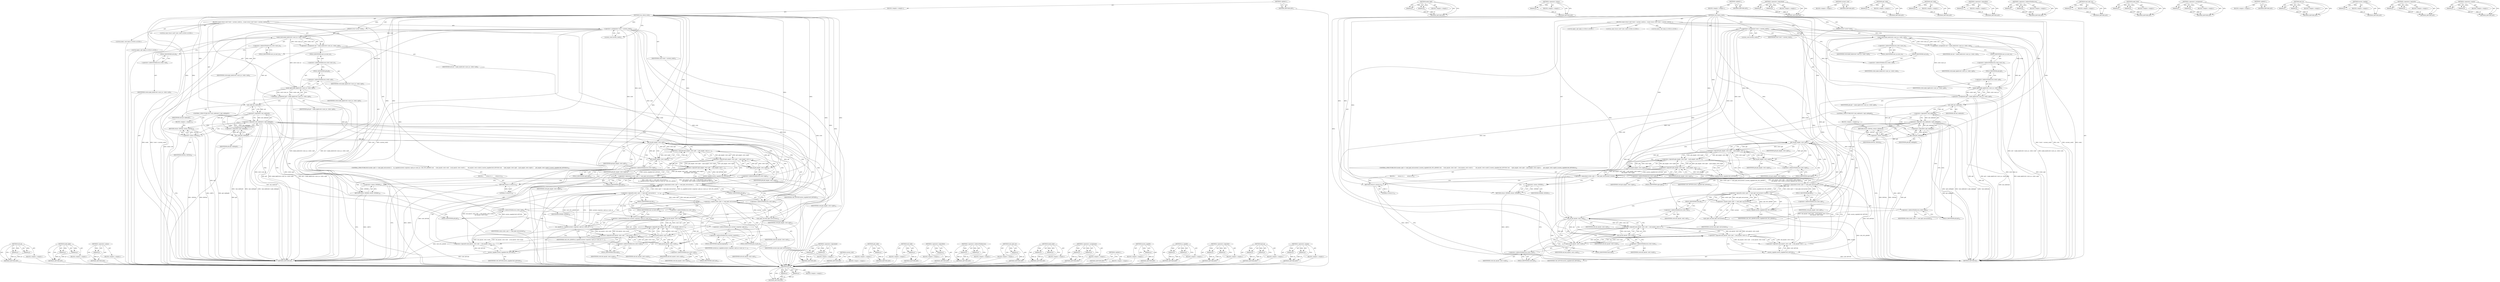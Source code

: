 digraph "&lt;operator&gt;.equals" {
vulnerable_192 [label=<(METHOD,uid_eq)>];
vulnerable_193 [label=<(PARAM,p1)>];
vulnerable_194 [label=<(PARAM,p2)>];
vulnerable_195 [label=<(BLOCK,&lt;empty&gt;,&lt;empty&gt;)>];
vulnerable_196 [label=<(METHOD_RETURN,ANY)>];
vulnerable_148 [label=<(METHOD,make_kgid)>];
vulnerable_149 [label=<(PARAM,p1)>];
vulnerable_150 [label=<(PARAM,p2)>];
vulnerable_151 [label=<(BLOCK,&lt;empty&gt;,&lt;empty&gt;)>];
vulnerable_152 [label=<(METHOD_RETURN,ANY)>];
vulnerable_170 [label=<(METHOD,&lt;operator&gt;.minus)>];
vulnerable_171 [label=<(PARAM,p1)>];
vulnerable_172 [label=<(BLOCK,&lt;empty&gt;,&lt;empty&gt;)>];
vulnerable_173 [label=<(METHOD_RETURN,ANY)>];
vulnerable_6 [label=<(METHOD,&lt;global&gt;)<SUB>1</SUB>>];
vulnerable_7 [label=<(BLOCK,&lt;empty&gt;,&lt;empty&gt;)<SUB>1</SUB>>];
vulnerable_8 [label=<(METHOD,scm_check_creds)<SUB>1</SUB>>];
vulnerable_9 [label=<(PARAM,struct ucred *creds)<SUB>1</SUB>>];
vulnerable_10 [label=<(BLOCK,{
	const struct cred *cred = current_cred();
	k...,{
	const struct cred *cred = current_cred();
	k...)<SUB>2</SUB>>];
vulnerable_11 [label="<(LOCAL,const struct cred* cred: cred*)<SUB>3</SUB>>"];
vulnerable_12 [label=<(&lt;operator&gt;.assignment,*cred = current_cred())<SUB>3</SUB>>];
vulnerable_13 [label=<(IDENTIFIER,cred,*cred = current_cred())<SUB>3</SUB>>];
vulnerable_14 [label=<(current_cred,current_cred())<SUB>3</SUB>>];
vulnerable_15 [label="<(LOCAL,kuid_t uid: kuid_t)<SUB>4</SUB>>"];
vulnerable_16 [label=<(&lt;operator&gt;.assignment,uid = make_kuid(cred-&gt;user_ns, creds-&gt;uid))<SUB>4</SUB>>];
vulnerable_17 [label=<(IDENTIFIER,uid,uid = make_kuid(cred-&gt;user_ns, creds-&gt;uid))<SUB>4</SUB>>];
vulnerable_18 [label=<(make_kuid,make_kuid(cred-&gt;user_ns, creds-&gt;uid))<SUB>4</SUB>>];
vulnerable_19 [label=<(&lt;operator&gt;.indirectFieldAccess,cred-&gt;user_ns)<SUB>4</SUB>>];
vulnerable_20 [label=<(IDENTIFIER,cred,make_kuid(cred-&gt;user_ns, creds-&gt;uid))<SUB>4</SUB>>];
vulnerable_21 [label=<(FIELD_IDENTIFIER,user_ns,user_ns)<SUB>4</SUB>>];
vulnerable_22 [label=<(&lt;operator&gt;.indirectFieldAccess,creds-&gt;uid)<SUB>4</SUB>>];
vulnerable_23 [label=<(IDENTIFIER,creds,make_kuid(cred-&gt;user_ns, creds-&gt;uid))<SUB>4</SUB>>];
vulnerable_24 [label=<(FIELD_IDENTIFIER,uid,uid)<SUB>4</SUB>>];
vulnerable_25 [label="<(LOCAL,kgid_t gid: kgid_t)<SUB>5</SUB>>"];
vulnerable_26 [label=<(&lt;operator&gt;.assignment,gid = make_kgid(cred-&gt;user_ns, creds-&gt;gid))<SUB>5</SUB>>];
vulnerable_27 [label=<(IDENTIFIER,gid,gid = make_kgid(cred-&gt;user_ns, creds-&gt;gid))<SUB>5</SUB>>];
vulnerable_28 [label=<(make_kgid,make_kgid(cred-&gt;user_ns, creds-&gt;gid))<SUB>5</SUB>>];
vulnerable_29 [label=<(&lt;operator&gt;.indirectFieldAccess,cred-&gt;user_ns)<SUB>5</SUB>>];
vulnerable_30 [label=<(IDENTIFIER,cred,make_kgid(cred-&gt;user_ns, creds-&gt;gid))<SUB>5</SUB>>];
vulnerable_31 [label=<(FIELD_IDENTIFIER,user_ns,user_ns)<SUB>5</SUB>>];
vulnerable_32 [label=<(&lt;operator&gt;.indirectFieldAccess,creds-&gt;gid)<SUB>5</SUB>>];
vulnerable_33 [label=<(IDENTIFIER,creds,make_kgid(cred-&gt;user_ns, creds-&gt;gid))<SUB>5</SUB>>];
vulnerable_34 [label=<(FIELD_IDENTIFIER,gid,gid)<SUB>5</SUB>>];
vulnerable_35 [label=<(CONTROL_STRUCTURE,IF,if (!uid_valid(uid) || !gid_valid(gid)))<SUB>7</SUB>>];
vulnerable_36 [label=<(&lt;operator&gt;.logicalOr,!uid_valid(uid) || !gid_valid(gid))<SUB>7</SUB>>];
vulnerable_37 [label=<(&lt;operator&gt;.logicalNot,!uid_valid(uid))<SUB>7</SUB>>];
vulnerable_38 [label=<(uid_valid,uid_valid(uid))<SUB>7</SUB>>];
vulnerable_39 [label=<(IDENTIFIER,uid,uid_valid(uid))<SUB>7</SUB>>];
vulnerable_40 [label=<(&lt;operator&gt;.logicalNot,!gid_valid(gid))<SUB>7</SUB>>];
vulnerable_41 [label=<(gid_valid,gid_valid(gid))<SUB>7</SUB>>];
vulnerable_42 [label=<(IDENTIFIER,gid,gid_valid(gid))<SUB>7</SUB>>];
vulnerable_43 [label=<(BLOCK,&lt;empty&gt;,&lt;empty&gt;)<SUB>8</SUB>>];
vulnerable_44 [label=<(RETURN,return -EINVAL;,return -EINVAL;)<SUB>8</SUB>>];
vulnerable_45 [label=<(&lt;operator&gt;.minus,-EINVAL)<SUB>8</SUB>>];
vulnerable_46 [label=<(IDENTIFIER,EINVAL,-EINVAL)<SUB>8</SUB>>];
vulnerable_47 [label=<(CONTROL_STRUCTURE,IF,if ((creds-&gt;pid == task_tgid_vnr(current) || nsown_capable(CAP_SYS_ADMIN)) &amp;&amp;
 	    ((uid_eq(uid, cred-&gt;uid)   || uid_eq(uid, cred-&gt;euid) ||
 	      uid_eq(uid, cred-&gt;suid)) || nsown_capable(CAP_SETUID)) &amp;&amp;
 	    ((gid_eq(gid, cred-&gt;gid)   || gid_eq(gid, cred-&gt;egid) ||
	      gid_eq(gid, cred-&gt;sgid)) || nsown_capable(CAP_SETGID))))<SUB>10</SUB>>];
vulnerable_48 [label=<(&lt;operator&gt;.logicalAnd,(creds-&gt;pid == task_tgid_vnr(current) || nsown_...)<SUB>10</SUB>>];
vulnerable_49 [label=<(&lt;operator&gt;.logicalAnd,(creds-&gt;pid == task_tgid_vnr(current) || nsown_...)<SUB>10</SUB>>];
vulnerable_50 [label=<(&lt;operator&gt;.logicalOr,creds-&gt;pid == task_tgid_vnr(current) || nsown_c...)<SUB>10</SUB>>];
vulnerable_51 [label=<(&lt;operator&gt;.equals,creds-&gt;pid == task_tgid_vnr(current))<SUB>10</SUB>>];
vulnerable_52 [label=<(&lt;operator&gt;.indirectFieldAccess,creds-&gt;pid)<SUB>10</SUB>>];
vulnerable_53 [label=<(IDENTIFIER,creds,creds-&gt;pid == task_tgid_vnr(current))<SUB>10</SUB>>];
vulnerable_54 [label=<(FIELD_IDENTIFIER,pid,pid)<SUB>10</SUB>>];
vulnerable_55 [label=<(task_tgid_vnr,task_tgid_vnr(current))<SUB>10</SUB>>];
vulnerable_56 [label=<(IDENTIFIER,current,task_tgid_vnr(current))<SUB>10</SUB>>];
vulnerable_57 [label=<(nsown_capable,nsown_capable(CAP_SYS_ADMIN))<SUB>10</SUB>>];
vulnerable_58 [label=<(IDENTIFIER,CAP_SYS_ADMIN,nsown_capable(CAP_SYS_ADMIN))<SUB>10</SUB>>];
vulnerable_59 [label=<(&lt;operator&gt;.logicalOr,(uid_eq(uid, cred-&gt;uid)   || uid_eq(uid, cred-&gt;...)<SUB>11</SUB>>];
vulnerable_60 [label=<(&lt;operator&gt;.logicalOr,uid_eq(uid, cred-&gt;uid)   || uid_eq(uid, cred-&gt;e...)<SUB>11</SUB>>];
vulnerable_61 [label=<(&lt;operator&gt;.logicalOr,uid_eq(uid, cred-&gt;uid)   || uid_eq(uid, cred-&gt;e...)<SUB>11</SUB>>];
vulnerable_62 [label=<(uid_eq,uid_eq(uid, cred-&gt;uid))<SUB>11</SUB>>];
vulnerable_63 [label=<(IDENTIFIER,uid,uid_eq(uid, cred-&gt;uid))<SUB>11</SUB>>];
vulnerable_64 [label=<(&lt;operator&gt;.indirectFieldAccess,cred-&gt;uid)<SUB>11</SUB>>];
vulnerable_65 [label=<(IDENTIFIER,cred,uid_eq(uid, cred-&gt;uid))<SUB>11</SUB>>];
vulnerable_66 [label=<(FIELD_IDENTIFIER,uid,uid)<SUB>11</SUB>>];
vulnerable_67 [label=<(uid_eq,uid_eq(uid, cred-&gt;euid))<SUB>11</SUB>>];
vulnerable_68 [label=<(IDENTIFIER,uid,uid_eq(uid, cred-&gt;euid))<SUB>11</SUB>>];
vulnerable_69 [label=<(&lt;operator&gt;.indirectFieldAccess,cred-&gt;euid)<SUB>11</SUB>>];
vulnerable_70 [label=<(IDENTIFIER,cred,uid_eq(uid, cred-&gt;euid))<SUB>11</SUB>>];
vulnerable_71 [label=<(FIELD_IDENTIFIER,euid,euid)<SUB>11</SUB>>];
vulnerable_72 [label=<(uid_eq,uid_eq(uid, cred-&gt;suid))<SUB>12</SUB>>];
vulnerable_73 [label=<(IDENTIFIER,uid,uid_eq(uid, cred-&gt;suid))<SUB>12</SUB>>];
vulnerable_74 [label=<(&lt;operator&gt;.indirectFieldAccess,cred-&gt;suid)<SUB>12</SUB>>];
vulnerable_75 [label=<(IDENTIFIER,cred,uid_eq(uid, cred-&gt;suid))<SUB>12</SUB>>];
vulnerable_76 [label=<(FIELD_IDENTIFIER,suid,suid)<SUB>12</SUB>>];
vulnerable_77 [label=<(nsown_capable,nsown_capable(CAP_SETUID))<SUB>12</SUB>>];
vulnerable_78 [label=<(IDENTIFIER,CAP_SETUID,nsown_capable(CAP_SETUID))<SUB>12</SUB>>];
vulnerable_79 [label=<(&lt;operator&gt;.logicalOr,(gid_eq(gid, cred-&gt;gid)   || gid_eq(gid, cred-&gt;...)<SUB>13</SUB>>];
vulnerable_80 [label=<(&lt;operator&gt;.logicalOr,gid_eq(gid, cred-&gt;gid)   || gid_eq(gid, cred-&gt;e...)<SUB>13</SUB>>];
vulnerable_81 [label=<(&lt;operator&gt;.logicalOr,gid_eq(gid, cred-&gt;gid)   || gid_eq(gid, cred-&gt;e...)<SUB>13</SUB>>];
vulnerable_82 [label=<(gid_eq,gid_eq(gid, cred-&gt;gid))<SUB>13</SUB>>];
vulnerable_83 [label=<(IDENTIFIER,gid,gid_eq(gid, cred-&gt;gid))<SUB>13</SUB>>];
vulnerable_84 [label=<(&lt;operator&gt;.indirectFieldAccess,cred-&gt;gid)<SUB>13</SUB>>];
vulnerable_85 [label=<(IDENTIFIER,cred,gid_eq(gid, cred-&gt;gid))<SUB>13</SUB>>];
vulnerable_86 [label=<(FIELD_IDENTIFIER,gid,gid)<SUB>13</SUB>>];
vulnerable_87 [label=<(gid_eq,gid_eq(gid, cred-&gt;egid))<SUB>13</SUB>>];
vulnerable_88 [label=<(IDENTIFIER,gid,gid_eq(gid, cred-&gt;egid))<SUB>13</SUB>>];
vulnerable_89 [label=<(&lt;operator&gt;.indirectFieldAccess,cred-&gt;egid)<SUB>13</SUB>>];
vulnerable_90 [label=<(IDENTIFIER,cred,gid_eq(gid, cred-&gt;egid))<SUB>13</SUB>>];
vulnerable_91 [label=<(FIELD_IDENTIFIER,egid,egid)<SUB>13</SUB>>];
vulnerable_92 [label=<(gid_eq,gid_eq(gid, cred-&gt;sgid))<SUB>14</SUB>>];
vulnerable_93 [label=<(IDENTIFIER,gid,gid_eq(gid, cred-&gt;sgid))<SUB>14</SUB>>];
vulnerable_94 [label=<(&lt;operator&gt;.indirectFieldAccess,cred-&gt;sgid)<SUB>14</SUB>>];
vulnerable_95 [label=<(IDENTIFIER,cred,gid_eq(gid, cred-&gt;sgid))<SUB>14</SUB>>];
vulnerable_96 [label=<(FIELD_IDENTIFIER,sgid,sgid)<SUB>14</SUB>>];
vulnerable_97 [label=<(nsown_capable,nsown_capable(CAP_SETGID))<SUB>14</SUB>>];
vulnerable_98 [label=<(IDENTIFIER,CAP_SETGID,nsown_capable(CAP_SETGID))<SUB>14</SUB>>];
vulnerable_99 [label=<(BLOCK,{
	       return 0;
	},{
	       return 0;
	})<SUB>14</SUB>>];
vulnerable_100 [label=<(RETURN,return 0;,return 0;)<SUB>15</SUB>>];
vulnerable_101 [label=<(LITERAL,0,return 0;)<SUB>15</SUB>>];
vulnerable_102 [label=<(RETURN,return -EPERM;,return -EPERM;)<SUB>17</SUB>>];
vulnerable_103 [label=<(&lt;operator&gt;.minus,-EPERM)<SUB>17</SUB>>];
vulnerable_104 [label=<(IDENTIFIER,EPERM,-EPERM)<SUB>17</SUB>>];
vulnerable_105 [label=<(METHOD_RETURN,int)<SUB>1</SUB>>];
vulnerable_107 [label=<(METHOD_RETURN,ANY)<SUB>1</SUB>>];
vulnerable_174 [label=<(METHOD,&lt;operator&gt;.logicalAnd)>];
vulnerable_175 [label=<(PARAM,p1)>];
vulnerable_176 [label=<(PARAM,p2)>];
vulnerable_177 [label=<(BLOCK,&lt;empty&gt;,&lt;empty&gt;)>];
vulnerable_178 [label=<(METHOD_RETURN,ANY)>];
vulnerable_135 [label=<(METHOD,current_cred)>];
vulnerable_136 [label=<(BLOCK,&lt;empty&gt;,&lt;empty&gt;)>];
vulnerable_137 [label=<(METHOD_RETURN,ANY)>];
vulnerable_166 [label=<(METHOD,gid_valid)>];
vulnerable_167 [label=<(PARAM,p1)>];
vulnerable_168 [label=<(BLOCK,&lt;empty&gt;,&lt;empty&gt;)>];
vulnerable_169 [label=<(METHOD_RETURN,ANY)>];
vulnerable_162 [label=<(METHOD,uid_valid)>];
vulnerable_163 [label=<(PARAM,p1)>];
vulnerable_164 [label=<(BLOCK,&lt;empty&gt;,&lt;empty&gt;)>];
vulnerable_165 [label=<(METHOD_RETURN,ANY)>];
vulnerable_158 [label=<(METHOD,&lt;operator&gt;.logicalNot)>];
vulnerable_159 [label=<(PARAM,p1)>];
vulnerable_160 [label=<(BLOCK,&lt;empty&gt;,&lt;empty&gt;)>];
vulnerable_161 [label=<(METHOD_RETURN,ANY)>];
vulnerable_143 [label=<(METHOD,&lt;operator&gt;.indirectFieldAccess)>];
vulnerable_144 [label=<(PARAM,p1)>];
vulnerable_145 [label=<(PARAM,p2)>];
vulnerable_146 [label=<(BLOCK,&lt;empty&gt;,&lt;empty&gt;)>];
vulnerable_147 [label=<(METHOD_RETURN,ANY)>];
vulnerable_184 [label=<(METHOD,task_tgid_vnr)>];
vulnerable_185 [label=<(PARAM,p1)>];
vulnerable_186 [label=<(BLOCK,&lt;empty&gt;,&lt;empty&gt;)>];
vulnerable_187 [label=<(METHOD_RETURN,ANY)>];
vulnerable_138 [label=<(METHOD,make_kuid)>];
vulnerable_139 [label=<(PARAM,p1)>];
vulnerable_140 [label=<(PARAM,p2)>];
vulnerable_141 [label=<(BLOCK,&lt;empty&gt;,&lt;empty&gt;)>];
vulnerable_142 [label=<(METHOD_RETURN,ANY)>];
vulnerable_130 [label=<(METHOD,&lt;operator&gt;.assignment)>];
vulnerable_131 [label=<(PARAM,p1)>];
vulnerable_132 [label=<(PARAM,p2)>];
vulnerable_133 [label=<(BLOCK,&lt;empty&gt;,&lt;empty&gt;)>];
vulnerable_134 [label=<(METHOD_RETURN,ANY)>];
vulnerable_124 [label=<(METHOD,&lt;global&gt;)<SUB>1</SUB>>];
vulnerable_125 [label=<(BLOCK,&lt;empty&gt;,&lt;empty&gt;)>];
vulnerable_126 [label=<(METHOD_RETURN,ANY)>];
vulnerable_197 [label=<(METHOD,gid_eq)>];
vulnerable_198 [label=<(PARAM,p1)>];
vulnerable_199 [label=<(PARAM,p2)>];
vulnerable_200 [label=<(BLOCK,&lt;empty&gt;,&lt;empty&gt;)>];
vulnerable_201 [label=<(METHOD_RETURN,ANY)>];
vulnerable_188 [label=<(METHOD,nsown_capable)>];
vulnerable_189 [label=<(PARAM,p1)>];
vulnerable_190 [label=<(BLOCK,&lt;empty&gt;,&lt;empty&gt;)>];
vulnerable_191 [label=<(METHOD_RETURN,ANY)>];
vulnerable_153 [label=<(METHOD,&lt;operator&gt;.logicalOr)>];
vulnerable_154 [label=<(PARAM,p1)>];
vulnerable_155 [label=<(PARAM,p2)>];
vulnerable_156 [label=<(BLOCK,&lt;empty&gt;,&lt;empty&gt;)>];
vulnerable_157 [label=<(METHOD_RETURN,ANY)>];
vulnerable_179 [label=<(METHOD,&lt;operator&gt;.equals)>];
vulnerable_180 [label=<(PARAM,p1)>];
vulnerable_181 [label=<(PARAM,p2)>];
vulnerable_182 [label=<(BLOCK,&lt;empty&gt;,&lt;empty&gt;)>];
vulnerable_183 [label=<(METHOD_RETURN,ANY)>];
fixed_200 [label=<(METHOD,uid_eq)>];
fixed_201 [label=<(PARAM,p1)>];
fixed_202 [label=<(PARAM,p2)>];
fixed_203 [label=<(BLOCK,&lt;empty&gt;,&lt;empty&gt;)>];
fixed_204 [label=<(METHOD_RETURN,ANY)>];
fixed_155 [label=<(METHOD,make_kgid)>];
fixed_156 [label=<(PARAM,p1)>];
fixed_157 [label=<(PARAM,p2)>];
fixed_158 [label=<(BLOCK,&lt;empty&gt;,&lt;empty&gt;)>];
fixed_159 [label=<(METHOD_RETURN,ANY)>];
fixed_177 [label=<(METHOD,&lt;operator&gt;.minus)>];
fixed_178 [label=<(PARAM,p1)>];
fixed_179 [label=<(BLOCK,&lt;empty&gt;,&lt;empty&gt;)>];
fixed_180 [label=<(METHOD_RETURN,ANY)>];
fixed_6 [label=<(METHOD,&lt;global&gt;)<SUB>1</SUB>>];
fixed_7 [label=<(BLOCK,&lt;empty&gt;,&lt;empty&gt;)<SUB>1</SUB>>];
fixed_8 [label=<(METHOD,scm_check_creds)<SUB>1</SUB>>];
fixed_9 [label=<(PARAM,struct ucred *creds)<SUB>1</SUB>>];
fixed_10 [label=<(BLOCK,{
	const struct cred *cred = current_cred();
	k...,{
	const struct cred *cred = current_cred();
	k...)<SUB>2</SUB>>];
fixed_11 [label="<(LOCAL,const struct cred* cred: cred*)<SUB>3</SUB>>"];
fixed_12 [label=<(&lt;operator&gt;.assignment,*cred = current_cred())<SUB>3</SUB>>];
fixed_13 [label=<(IDENTIFIER,cred,*cred = current_cred())<SUB>3</SUB>>];
fixed_14 [label=<(current_cred,current_cred())<SUB>3</SUB>>];
fixed_15 [label="<(LOCAL,kuid_t uid: kuid_t)<SUB>4</SUB>>"];
fixed_16 [label=<(&lt;operator&gt;.assignment,uid = make_kuid(cred-&gt;user_ns, creds-&gt;uid))<SUB>4</SUB>>];
fixed_17 [label=<(IDENTIFIER,uid,uid = make_kuid(cred-&gt;user_ns, creds-&gt;uid))<SUB>4</SUB>>];
fixed_18 [label=<(make_kuid,make_kuid(cred-&gt;user_ns, creds-&gt;uid))<SUB>4</SUB>>];
fixed_19 [label=<(&lt;operator&gt;.indirectFieldAccess,cred-&gt;user_ns)<SUB>4</SUB>>];
fixed_20 [label=<(IDENTIFIER,cred,make_kuid(cred-&gt;user_ns, creds-&gt;uid))<SUB>4</SUB>>];
fixed_21 [label=<(FIELD_IDENTIFIER,user_ns,user_ns)<SUB>4</SUB>>];
fixed_22 [label=<(&lt;operator&gt;.indirectFieldAccess,creds-&gt;uid)<SUB>4</SUB>>];
fixed_23 [label=<(IDENTIFIER,creds,make_kuid(cred-&gt;user_ns, creds-&gt;uid))<SUB>4</SUB>>];
fixed_24 [label=<(FIELD_IDENTIFIER,uid,uid)<SUB>4</SUB>>];
fixed_25 [label="<(LOCAL,kgid_t gid: kgid_t)<SUB>5</SUB>>"];
fixed_26 [label=<(&lt;operator&gt;.assignment,gid = make_kgid(cred-&gt;user_ns, creds-&gt;gid))<SUB>5</SUB>>];
fixed_27 [label=<(IDENTIFIER,gid,gid = make_kgid(cred-&gt;user_ns, creds-&gt;gid))<SUB>5</SUB>>];
fixed_28 [label=<(make_kgid,make_kgid(cred-&gt;user_ns, creds-&gt;gid))<SUB>5</SUB>>];
fixed_29 [label=<(&lt;operator&gt;.indirectFieldAccess,cred-&gt;user_ns)<SUB>5</SUB>>];
fixed_30 [label=<(IDENTIFIER,cred,make_kgid(cred-&gt;user_ns, creds-&gt;gid))<SUB>5</SUB>>];
fixed_31 [label=<(FIELD_IDENTIFIER,user_ns,user_ns)<SUB>5</SUB>>];
fixed_32 [label=<(&lt;operator&gt;.indirectFieldAccess,creds-&gt;gid)<SUB>5</SUB>>];
fixed_33 [label=<(IDENTIFIER,creds,make_kgid(cred-&gt;user_ns, creds-&gt;gid))<SUB>5</SUB>>];
fixed_34 [label=<(FIELD_IDENTIFIER,gid,gid)<SUB>5</SUB>>];
fixed_35 [label=<(CONTROL_STRUCTURE,IF,if (!uid_valid(uid) || !gid_valid(gid)))<SUB>7</SUB>>];
fixed_36 [label=<(&lt;operator&gt;.logicalOr,!uid_valid(uid) || !gid_valid(gid))<SUB>7</SUB>>];
fixed_37 [label=<(&lt;operator&gt;.logicalNot,!uid_valid(uid))<SUB>7</SUB>>];
fixed_38 [label=<(uid_valid,uid_valid(uid))<SUB>7</SUB>>];
fixed_39 [label=<(IDENTIFIER,uid,uid_valid(uid))<SUB>7</SUB>>];
fixed_40 [label=<(&lt;operator&gt;.logicalNot,!gid_valid(gid))<SUB>7</SUB>>];
fixed_41 [label=<(gid_valid,gid_valid(gid))<SUB>7</SUB>>];
fixed_42 [label=<(IDENTIFIER,gid,gid_valid(gid))<SUB>7</SUB>>];
fixed_43 [label=<(BLOCK,&lt;empty&gt;,&lt;empty&gt;)<SUB>8</SUB>>];
fixed_44 [label=<(RETURN,return -EINVAL;,return -EINVAL;)<SUB>8</SUB>>];
fixed_45 [label=<(&lt;operator&gt;.minus,-EINVAL)<SUB>8</SUB>>];
fixed_46 [label=<(IDENTIFIER,EINVAL,-EINVAL)<SUB>8</SUB>>];
fixed_47 [label=<(CONTROL_STRUCTURE,IF,if ((creds-&gt;pid == task_tgid_vnr(current) ||
	     ns_capable(current-&gt;nsproxy-&gt;pid_ns-&gt;user_ns, CAP_SYS_ADMIN)) &amp;&amp;
 	    ((uid_eq(uid, cred-&gt;uid)   || uid_eq(uid, cred-&gt;euid) ||
 	      uid_eq(uid, cred-&gt;suid)) || nsown_capable(CAP_SETUID)) &amp;&amp;
 	    ((gid_eq(gid, cred-&gt;gid)   || gid_eq(gid, cred-&gt;egid) ||
	      gid_eq(gid, cred-&gt;sgid)) || nsown_capable(CAP_SETGID))))<SUB>10</SUB>>];
fixed_48 [label=<(&lt;operator&gt;.logicalAnd,(creds-&gt;pid == task_tgid_vnr(current) ||
	     ...)<SUB>10</SUB>>];
fixed_49 [label=<(&lt;operator&gt;.logicalAnd,(creds-&gt;pid == task_tgid_vnr(current) ||
	     ...)<SUB>10</SUB>>];
fixed_50 [label=<(&lt;operator&gt;.logicalOr,creds-&gt;pid == task_tgid_vnr(current) ||
	     n...)<SUB>10</SUB>>];
fixed_51 [label=<(&lt;operator&gt;.equals,creds-&gt;pid == task_tgid_vnr(current))<SUB>10</SUB>>];
fixed_52 [label=<(&lt;operator&gt;.indirectFieldAccess,creds-&gt;pid)<SUB>10</SUB>>];
fixed_53 [label=<(IDENTIFIER,creds,creds-&gt;pid == task_tgid_vnr(current))<SUB>10</SUB>>];
fixed_54 [label=<(FIELD_IDENTIFIER,pid,pid)<SUB>10</SUB>>];
fixed_55 [label=<(task_tgid_vnr,task_tgid_vnr(current))<SUB>10</SUB>>];
fixed_56 [label=<(IDENTIFIER,current,task_tgid_vnr(current))<SUB>10</SUB>>];
fixed_57 [label=<(ns_capable,ns_capable(current-&gt;nsproxy-&gt;pid_ns-&gt;user_ns, C...)<SUB>11</SUB>>];
fixed_58 [label=<(&lt;operator&gt;.indirectFieldAccess,current-&gt;nsproxy-&gt;pid_ns-&gt;user_ns)<SUB>11</SUB>>];
fixed_59 [label=<(&lt;operator&gt;.indirectFieldAccess,current-&gt;nsproxy-&gt;pid_ns)<SUB>11</SUB>>];
fixed_60 [label=<(&lt;operator&gt;.indirectFieldAccess,current-&gt;nsproxy)<SUB>11</SUB>>];
fixed_61 [label=<(IDENTIFIER,current,ns_capable(current-&gt;nsproxy-&gt;pid_ns-&gt;user_ns, C...)<SUB>11</SUB>>];
fixed_62 [label=<(FIELD_IDENTIFIER,nsproxy,nsproxy)<SUB>11</SUB>>];
fixed_63 [label=<(FIELD_IDENTIFIER,pid_ns,pid_ns)<SUB>11</SUB>>];
fixed_64 [label=<(FIELD_IDENTIFIER,user_ns,user_ns)<SUB>11</SUB>>];
fixed_65 [label=<(IDENTIFIER,CAP_SYS_ADMIN,ns_capable(current-&gt;nsproxy-&gt;pid_ns-&gt;user_ns, C...)<SUB>11</SUB>>];
fixed_66 [label=<(&lt;operator&gt;.logicalOr,(uid_eq(uid, cred-&gt;uid)   || uid_eq(uid, cred-&gt;...)<SUB>12</SUB>>];
fixed_67 [label=<(&lt;operator&gt;.logicalOr,uid_eq(uid, cred-&gt;uid)   || uid_eq(uid, cred-&gt;e...)<SUB>12</SUB>>];
fixed_68 [label=<(&lt;operator&gt;.logicalOr,uid_eq(uid, cred-&gt;uid)   || uid_eq(uid, cred-&gt;e...)<SUB>12</SUB>>];
fixed_69 [label=<(uid_eq,uid_eq(uid, cred-&gt;uid))<SUB>12</SUB>>];
fixed_70 [label=<(IDENTIFIER,uid,uid_eq(uid, cred-&gt;uid))<SUB>12</SUB>>];
fixed_71 [label=<(&lt;operator&gt;.indirectFieldAccess,cred-&gt;uid)<SUB>12</SUB>>];
fixed_72 [label=<(IDENTIFIER,cred,uid_eq(uid, cred-&gt;uid))<SUB>12</SUB>>];
fixed_73 [label=<(FIELD_IDENTIFIER,uid,uid)<SUB>12</SUB>>];
fixed_74 [label=<(uid_eq,uid_eq(uid, cred-&gt;euid))<SUB>12</SUB>>];
fixed_75 [label=<(IDENTIFIER,uid,uid_eq(uid, cred-&gt;euid))<SUB>12</SUB>>];
fixed_76 [label=<(&lt;operator&gt;.indirectFieldAccess,cred-&gt;euid)<SUB>12</SUB>>];
fixed_77 [label=<(IDENTIFIER,cred,uid_eq(uid, cred-&gt;euid))<SUB>12</SUB>>];
fixed_78 [label=<(FIELD_IDENTIFIER,euid,euid)<SUB>12</SUB>>];
fixed_79 [label=<(uid_eq,uid_eq(uid, cred-&gt;suid))<SUB>13</SUB>>];
fixed_80 [label=<(IDENTIFIER,uid,uid_eq(uid, cred-&gt;suid))<SUB>13</SUB>>];
fixed_81 [label=<(&lt;operator&gt;.indirectFieldAccess,cred-&gt;suid)<SUB>13</SUB>>];
fixed_82 [label=<(IDENTIFIER,cred,uid_eq(uid, cred-&gt;suid))<SUB>13</SUB>>];
fixed_83 [label=<(FIELD_IDENTIFIER,suid,suid)<SUB>13</SUB>>];
fixed_84 [label=<(nsown_capable,nsown_capable(CAP_SETUID))<SUB>13</SUB>>];
fixed_85 [label=<(IDENTIFIER,CAP_SETUID,nsown_capable(CAP_SETUID))<SUB>13</SUB>>];
fixed_86 [label=<(&lt;operator&gt;.logicalOr,(gid_eq(gid, cred-&gt;gid)   || gid_eq(gid, cred-&gt;...)<SUB>14</SUB>>];
fixed_87 [label=<(&lt;operator&gt;.logicalOr,gid_eq(gid, cred-&gt;gid)   || gid_eq(gid, cred-&gt;e...)<SUB>14</SUB>>];
fixed_88 [label=<(&lt;operator&gt;.logicalOr,gid_eq(gid, cred-&gt;gid)   || gid_eq(gid, cred-&gt;e...)<SUB>14</SUB>>];
fixed_89 [label=<(gid_eq,gid_eq(gid, cred-&gt;gid))<SUB>14</SUB>>];
fixed_90 [label=<(IDENTIFIER,gid,gid_eq(gid, cred-&gt;gid))<SUB>14</SUB>>];
fixed_91 [label=<(&lt;operator&gt;.indirectFieldAccess,cred-&gt;gid)<SUB>14</SUB>>];
fixed_92 [label=<(IDENTIFIER,cred,gid_eq(gid, cred-&gt;gid))<SUB>14</SUB>>];
fixed_93 [label=<(FIELD_IDENTIFIER,gid,gid)<SUB>14</SUB>>];
fixed_94 [label=<(gid_eq,gid_eq(gid, cred-&gt;egid))<SUB>14</SUB>>];
fixed_95 [label=<(IDENTIFIER,gid,gid_eq(gid, cred-&gt;egid))<SUB>14</SUB>>];
fixed_96 [label=<(&lt;operator&gt;.indirectFieldAccess,cred-&gt;egid)<SUB>14</SUB>>];
fixed_97 [label=<(IDENTIFIER,cred,gid_eq(gid, cred-&gt;egid))<SUB>14</SUB>>];
fixed_98 [label=<(FIELD_IDENTIFIER,egid,egid)<SUB>14</SUB>>];
fixed_99 [label=<(gid_eq,gid_eq(gid, cred-&gt;sgid))<SUB>15</SUB>>];
fixed_100 [label=<(IDENTIFIER,gid,gid_eq(gid, cred-&gt;sgid))<SUB>15</SUB>>];
fixed_101 [label=<(&lt;operator&gt;.indirectFieldAccess,cred-&gt;sgid)<SUB>15</SUB>>];
fixed_102 [label=<(IDENTIFIER,cred,gid_eq(gid, cred-&gt;sgid))<SUB>15</SUB>>];
fixed_103 [label=<(FIELD_IDENTIFIER,sgid,sgid)<SUB>15</SUB>>];
fixed_104 [label=<(nsown_capable,nsown_capable(CAP_SETGID))<SUB>15</SUB>>];
fixed_105 [label=<(IDENTIFIER,CAP_SETGID,nsown_capable(CAP_SETGID))<SUB>15</SUB>>];
fixed_106 [label=<(BLOCK,{
	       return 0;
	},{
	       return 0;
	})<SUB>15</SUB>>];
fixed_107 [label=<(RETURN,return 0;,return 0;)<SUB>16</SUB>>];
fixed_108 [label=<(LITERAL,0,return 0;)<SUB>16</SUB>>];
fixed_109 [label=<(RETURN,return -EPERM;,return -EPERM;)<SUB>18</SUB>>];
fixed_110 [label=<(&lt;operator&gt;.minus,-EPERM)<SUB>18</SUB>>];
fixed_111 [label=<(IDENTIFIER,EPERM,-EPERM)<SUB>18</SUB>>];
fixed_112 [label=<(METHOD_RETURN,int)<SUB>1</SUB>>];
fixed_114 [label=<(METHOD_RETURN,ANY)<SUB>1</SUB>>];
fixed_181 [label=<(METHOD,&lt;operator&gt;.logicalAnd)>];
fixed_182 [label=<(PARAM,p1)>];
fixed_183 [label=<(PARAM,p2)>];
fixed_184 [label=<(BLOCK,&lt;empty&gt;,&lt;empty&gt;)>];
fixed_185 [label=<(METHOD_RETURN,ANY)>];
fixed_142 [label=<(METHOD,current_cred)>];
fixed_143 [label=<(BLOCK,&lt;empty&gt;,&lt;empty&gt;)>];
fixed_144 [label=<(METHOD_RETURN,ANY)>];
fixed_173 [label=<(METHOD,gid_valid)>];
fixed_174 [label=<(PARAM,p1)>];
fixed_175 [label=<(BLOCK,&lt;empty&gt;,&lt;empty&gt;)>];
fixed_176 [label=<(METHOD_RETURN,ANY)>];
fixed_169 [label=<(METHOD,uid_valid)>];
fixed_170 [label=<(PARAM,p1)>];
fixed_171 [label=<(BLOCK,&lt;empty&gt;,&lt;empty&gt;)>];
fixed_172 [label=<(METHOD_RETURN,ANY)>];
fixed_165 [label=<(METHOD,&lt;operator&gt;.logicalNot)>];
fixed_166 [label=<(PARAM,p1)>];
fixed_167 [label=<(BLOCK,&lt;empty&gt;,&lt;empty&gt;)>];
fixed_168 [label=<(METHOD_RETURN,ANY)>];
fixed_150 [label=<(METHOD,&lt;operator&gt;.indirectFieldAccess)>];
fixed_151 [label=<(PARAM,p1)>];
fixed_152 [label=<(PARAM,p2)>];
fixed_153 [label=<(BLOCK,&lt;empty&gt;,&lt;empty&gt;)>];
fixed_154 [label=<(METHOD_RETURN,ANY)>];
fixed_191 [label=<(METHOD,task_tgid_vnr)>];
fixed_192 [label=<(PARAM,p1)>];
fixed_193 [label=<(BLOCK,&lt;empty&gt;,&lt;empty&gt;)>];
fixed_194 [label=<(METHOD_RETURN,ANY)>];
fixed_145 [label=<(METHOD,make_kuid)>];
fixed_146 [label=<(PARAM,p1)>];
fixed_147 [label=<(PARAM,p2)>];
fixed_148 [label=<(BLOCK,&lt;empty&gt;,&lt;empty&gt;)>];
fixed_149 [label=<(METHOD_RETURN,ANY)>];
fixed_137 [label=<(METHOD,&lt;operator&gt;.assignment)>];
fixed_138 [label=<(PARAM,p1)>];
fixed_139 [label=<(PARAM,p2)>];
fixed_140 [label=<(BLOCK,&lt;empty&gt;,&lt;empty&gt;)>];
fixed_141 [label=<(METHOD_RETURN,ANY)>];
fixed_131 [label=<(METHOD,&lt;global&gt;)<SUB>1</SUB>>];
fixed_132 [label=<(BLOCK,&lt;empty&gt;,&lt;empty&gt;)>];
fixed_133 [label=<(METHOD_RETURN,ANY)>];
fixed_205 [label=<(METHOD,nsown_capable)>];
fixed_206 [label=<(PARAM,p1)>];
fixed_207 [label=<(BLOCK,&lt;empty&gt;,&lt;empty&gt;)>];
fixed_208 [label=<(METHOD_RETURN,ANY)>];
fixed_195 [label=<(METHOD,ns_capable)>];
fixed_196 [label=<(PARAM,p1)>];
fixed_197 [label=<(PARAM,p2)>];
fixed_198 [label=<(BLOCK,&lt;empty&gt;,&lt;empty&gt;)>];
fixed_199 [label=<(METHOD_RETURN,ANY)>];
fixed_160 [label=<(METHOD,&lt;operator&gt;.logicalOr)>];
fixed_161 [label=<(PARAM,p1)>];
fixed_162 [label=<(PARAM,p2)>];
fixed_163 [label=<(BLOCK,&lt;empty&gt;,&lt;empty&gt;)>];
fixed_164 [label=<(METHOD_RETURN,ANY)>];
fixed_209 [label=<(METHOD,gid_eq)>];
fixed_210 [label=<(PARAM,p1)>];
fixed_211 [label=<(PARAM,p2)>];
fixed_212 [label=<(BLOCK,&lt;empty&gt;,&lt;empty&gt;)>];
fixed_213 [label=<(METHOD_RETURN,ANY)>];
fixed_186 [label=<(METHOD,&lt;operator&gt;.equals)>];
fixed_187 [label=<(PARAM,p1)>];
fixed_188 [label=<(PARAM,p2)>];
fixed_189 [label=<(BLOCK,&lt;empty&gt;,&lt;empty&gt;)>];
fixed_190 [label=<(METHOD_RETURN,ANY)>];
vulnerable_192 -> vulnerable_193  [key=0, label="AST: "];
vulnerable_192 -> vulnerable_193  [key=1, label="DDG: "];
vulnerable_192 -> vulnerable_195  [key=0, label="AST: "];
vulnerable_192 -> vulnerable_194  [key=0, label="AST: "];
vulnerable_192 -> vulnerable_194  [key=1, label="DDG: "];
vulnerable_192 -> vulnerable_196  [key=0, label="AST: "];
vulnerable_192 -> vulnerable_196  [key=1, label="CFG: "];
vulnerable_193 -> vulnerable_196  [key=0, label="DDG: p1"];
vulnerable_194 -> vulnerable_196  [key=0, label="DDG: p2"];
vulnerable_148 -> vulnerable_149  [key=0, label="AST: "];
vulnerable_148 -> vulnerable_149  [key=1, label="DDG: "];
vulnerable_148 -> vulnerable_151  [key=0, label="AST: "];
vulnerable_148 -> vulnerable_150  [key=0, label="AST: "];
vulnerable_148 -> vulnerable_150  [key=1, label="DDG: "];
vulnerable_148 -> vulnerable_152  [key=0, label="AST: "];
vulnerable_148 -> vulnerable_152  [key=1, label="CFG: "];
vulnerable_149 -> vulnerable_152  [key=0, label="DDG: p1"];
vulnerable_150 -> vulnerable_152  [key=0, label="DDG: p2"];
vulnerable_170 -> vulnerable_171  [key=0, label="AST: "];
vulnerable_170 -> vulnerable_171  [key=1, label="DDG: "];
vulnerable_170 -> vulnerable_172  [key=0, label="AST: "];
vulnerable_170 -> vulnerable_173  [key=0, label="AST: "];
vulnerable_170 -> vulnerable_173  [key=1, label="CFG: "];
vulnerable_171 -> vulnerable_173  [key=0, label="DDG: p1"];
vulnerable_6 -> vulnerable_7  [key=0, label="AST: "];
vulnerable_6 -> vulnerable_107  [key=0, label="AST: "];
vulnerable_6 -> vulnerable_107  [key=1, label="CFG: "];
vulnerable_7 -> vulnerable_8  [key=0, label="AST: "];
vulnerable_8 -> vulnerable_9  [key=0, label="AST: "];
vulnerable_8 -> vulnerable_9  [key=1, label="DDG: "];
vulnerable_8 -> vulnerable_10  [key=0, label="AST: "];
vulnerable_8 -> vulnerable_105  [key=0, label="AST: "];
vulnerable_8 -> vulnerable_14  [key=0, label="CFG: "];
vulnerable_8 -> vulnerable_12  [key=0, label="DDG: "];
vulnerable_8 -> vulnerable_100  [key=0, label="DDG: "];
vulnerable_8 -> vulnerable_103  [key=0, label="DDG: "];
vulnerable_8 -> vulnerable_101  [key=0, label="DDG: "];
vulnerable_8 -> vulnerable_38  [key=0, label="DDG: "];
vulnerable_8 -> vulnerable_41  [key=0, label="DDG: "];
vulnerable_8 -> vulnerable_45  [key=0, label="DDG: "];
vulnerable_8 -> vulnerable_97  [key=0, label="DDG: "];
vulnerable_8 -> vulnerable_57  [key=0, label="DDG: "];
vulnerable_8 -> vulnerable_77  [key=0, label="DDG: "];
vulnerable_8 -> vulnerable_92  [key=0, label="DDG: "];
vulnerable_8 -> vulnerable_55  [key=0, label="DDG: "];
vulnerable_8 -> vulnerable_72  [key=0, label="DDG: "];
vulnerable_8 -> vulnerable_82  [key=0, label="DDG: "];
vulnerable_8 -> vulnerable_87  [key=0, label="DDG: "];
vulnerable_8 -> vulnerable_62  [key=0, label="DDG: "];
vulnerable_8 -> vulnerable_67  [key=0, label="DDG: "];
vulnerable_9 -> vulnerable_105  [key=0, label="DDG: creds"];
vulnerable_9 -> vulnerable_18  [key=0, label="DDG: creds"];
vulnerable_9 -> vulnerable_28  [key=0, label="DDG: creds"];
vulnerable_9 -> vulnerable_51  [key=0, label="DDG: creds"];
vulnerable_10 -> vulnerable_11  [key=0, label="AST: "];
vulnerable_10 -> vulnerable_12  [key=0, label="AST: "];
vulnerable_10 -> vulnerable_15  [key=0, label="AST: "];
vulnerable_10 -> vulnerable_16  [key=0, label="AST: "];
vulnerable_10 -> vulnerable_25  [key=0, label="AST: "];
vulnerable_10 -> vulnerable_26  [key=0, label="AST: "];
vulnerable_10 -> vulnerable_35  [key=0, label="AST: "];
vulnerable_10 -> vulnerable_47  [key=0, label="AST: "];
vulnerable_10 -> vulnerable_102  [key=0, label="AST: "];
vulnerable_12 -> vulnerable_13  [key=0, label="AST: "];
vulnerable_12 -> vulnerable_14  [key=0, label="AST: "];
vulnerable_12 -> vulnerable_21  [key=0, label="CFG: "];
vulnerable_12 -> vulnerable_105  [key=0, label="DDG: cred"];
vulnerable_12 -> vulnerable_105  [key=1, label="DDG: current_cred()"];
vulnerable_12 -> vulnerable_105  [key=2, label="DDG: *cred = current_cred()"];
vulnerable_12 -> vulnerable_18  [key=0, label="DDG: cred"];
vulnerable_12 -> vulnerable_28  [key=0, label="DDG: cred"];
vulnerable_12 -> vulnerable_92  [key=0, label="DDG: cred"];
vulnerable_12 -> vulnerable_72  [key=0, label="DDG: cred"];
vulnerable_12 -> vulnerable_82  [key=0, label="DDG: cred"];
vulnerable_12 -> vulnerable_87  [key=0, label="DDG: cred"];
vulnerable_12 -> vulnerable_62  [key=0, label="DDG: cred"];
vulnerable_12 -> vulnerable_67  [key=0, label="DDG: cred"];
vulnerable_14 -> vulnerable_12  [key=0, label="CFG: "];
vulnerable_16 -> vulnerable_17  [key=0, label="AST: "];
vulnerable_16 -> vulnerable_18  [key=0, label="AST: "];
vulnerable_16 -> vulnerable_31  [key=0, label="CFG: "];
vulnerable_16 -> vulnerable_105  [key=0, label="DDG: make_kuid(cred-&gt;user_ns, creds-&gt;uid)"];
vulnerable_16 -> vulnerable_105  [key=1, label="DDG: uid = make_kuid(cred-&gt;user_ns, creds-&gt;uid)"];
vulnerable_16 -> vulnerable_38  [key=0, label="DDG: uid"];
vulnerable_18 -> vulnerable_19  [key=0, label="AST: "];
vulnerable_18 -> vulnerable_22  [key=0, label="AST: "];
vulnerable_18 -> vulnerable_16  [key=0, label="CFG: "];
vulnerable_18 -> vulnerable_16  [key=1, label="DDG: cred-&gt;user_ns"];
vulnerable_18 -> vulnerable_16  [key=2, label="DDG: creds-&gt;uid"];
vulnerable_18 -> vulnerable_105  [key=0, label="DDG: creds-&gt;uid"];
vulnerable_18 -> vulnerable_28  [key=0, label="DDG: cred-&gt;user_ns"];
vulnerable_19 -> vulnerable_20  [key=0, label="AST: "];
vulnerable_19 -> vulnerable_21  [key=0, label="AST: "];
vulnerable_19 -> vulnerable_24  [key=0, label="CFG: "];
vulnerable_21 -> vulnerable_19  [key=0, label="CFG: "];
vulnerable_22 -> vulnerable_23  [key=0, label="AST: "];
vulnerable_22 -> vulnerable_24  [key=0, label="AST: "];
vulnerable_22 -> vulnerable_18  [key=0, label="CFG: "];
vulnerable_24 -> vulnerable_22  [key=0, label="CFG: "];
vulnerable_26 -> vulnerable_27  [key=0, label="AST: "];
vulnerable_26 -> vulnerable_28  [key=0, label="AST: "];
vulnerable_26 -> vulnerable_38  [key=0, label="CFG: "];
vulnerable_26 -> vulnerable_105  [key=0, label="DDG: gid"];
vulnerable_26 -> vulnerable_105  [key=1, label="DDG: make_kgid(cred-&gt;user_ns, creds-&gt;gid)"];
vulnerable_26 -> vulnerable_105  [key=2, label="DDG: gid = make_kgid(cred-&gt;user_ns, creds-&gt;gid)"];
vulnerable_26 -> vulnerable_41  [key=0, label="DDG: gid"];
vulnerable_26 -> vulnerable_82  [key=0, label="DDG: gid"];
vulnerable_28 -> vulnerable_29  [key=0, label="AST: "];
vulnerable_28 -> vulnerable_32  [key=0, label="AST: "];
vulnerable_28 -> vulnerable_26  [key=0, label="CFG: "];
vulnerable_28 -> vulnerable_26  [key=1, label="DDG: cred-&gt;user_ns"];
vulnerable_28 -> vulnerable_26  [key=2, label="DDG: creds-&gt;gid"];
vulnerable_28 -> vulnerable_105  [key=0, label="DDG: cred-&gt;user_ns"];
vulnerable_28 -> vulnerable_105  [key=1, label="DDG: creds-&gt;gid"];
vulnerable_29 -> vulnerable_30  [key=0, label="AST: "];
vulnerable_29 -> vulnerable_31  [key=0, label="AST: "];
vulnerable_29 -> vulnerable_34  [key=0, label="CFG: "];
vulnerable_31 -> vulnerable_29  [key=0, label="CFG: "];
vulnerable_32 -> vulnerable_33  [key=0, label="AST: "];
vulnerable_32 -> vulnerable_34  [key=0, label="AST: "];
vulnerable_32 -> vulnerable_28  [key=0, label="CFG: "];
vulnerable_34 -> vulnerable_32  [key=0, label="CFG: "];
vulnerable_35 -> vulnerable_36  [key=0, label="AST: "];
vulnerable_35 -> vulnerable_43  [key=0, label="AST: "];
vulnerable_36 -> vulnerable_37  [key=0, label="AST: "];
vulnerable_36 -> vulnerable_40  [key=0, label="AST: "];
vulnerable_36 -> vulnerable_45  [key=0, label="CFG: "];
vulnerable_36 -> vulnerable_45  [key=1, label="CDG: "];
vulnerable_36 -> vulnerable_54  [key=0, label="CFG: "];
vulnerable_36 -> vulnerable_54  [key=1, label="CDG: "];
vulnerable_36 -> vulnerable_105  [key=0, label="DDG: !uid_valid(uid)"];
vulnerable_36 -> vulnerable_105  [key=1, label="DDG: !gid_valid(gid)"];
vulnerable_36 -> vulnerable_105  [key=2, label="DDG: !uid_valid(uid) || !gid_valid(gid)"];
vulnerable_36 -> vulnerable_48  [key=0, label="CDG: "];
vulnerable_36 -> vulnerable_49  [key=0, label="CDG: "];
vulnerable_36 -> vulnerable_51  [key=0, label="CDG: "];
vulnerable_36 -> vulnerable_52  [key=0, label="CDG: "];
vulnerable_36 -> vulnerable_50  [key=0, label="CDG: "];
vulnerable_36 -> vulnerable_44  [key=0, label="CDG: "];
vulnerable_36 -> vulnerable_55  [key=0, label="CDG: "];
vulnerable_37 -> vulnerable_38  [key=0, label="AST: "];
vulnerable_37 -> vulnerable_36  [key=0, label="CFG: "];
vulnerable_37 -> vulnerable_36  [key=1, label="DDG: uid_valid(uid)"];
vulnerable_37 -> vulnerable_41  [key=0, label="CFG: "];
vulnerable_37 -> vulnerable_41  [key=1, label="CDG: "];
vulnerable_37 -> vulnerable_105  [key=0, label="DDG: uid_valid(uid)"];
vulnerable_37 -> vulnerable_40  [key=0, label="CDG: "];
vulnerable_38 -> vulnerable_39  [key=0, label="AST: "];
vulnerable_38 -> vulnerable_37  [key=0, label="CFG: "];
vulnerable_38 -> vulnerable_37  [key=1, label="DDG: uid"];
vulnerable_38 -> vulnerable_105  [key=0, label="DDG: uid"];
vulnerable_38 -> vulnerable_62  [key=0, label="DDG: uid"];
vulnerable_40 -> vulnerable_41  [key=0, label="AST: "];
vulnerable_40 -> vulnerable_36  [key=0, label="CFG: "];
vulnerable_40 -> vulnerable_36  [key=1, label="DDG: gid_valid(gid)"];
vulnerable_40 -> vulnerable_105  [key=0, label="DDG: gid_valid(gid)"];
vulnerable_41 -> vulnerable_42  [key=0, label="AST: "];
vulnerable_41 -> vulnerable_40  [key=0, label="CFG: "];
vulnerable_41 -> vulnerable_40  [key=1, label="DDG: gid"];
vulnerable_41 -> vulnerable_105  [key=0, label="DDG: gid"];
vulnerable_41 -> vulnerable_82  [key=0, label="DDG: gid"];
vulnerable_43 -> vulnerable_44  [key=0, label="AST: "];
vulnerable_44 -> vulnerable_45  [key=0, label="AST: "];
vulnerable_44 -> vulnerable_105  [key=0, label="CFG: "];
vulnerable_44 -> vulnerable_105  [key=1, label="DDG: &lt;RET&gt;"];
vulnerable_45 -> vulnerable_46  [key=0, label="AST: "];
vulnerable_45 -> vulnerable_44  [key=0, label="CFG: "];
vulnerable_45 -> vulnerable_44  [key=1, label="DDG: -EINVAL"];
vulnerable_45 -> vulnerable_105  [key=0, label="DDG: EINVAL"];
vulnerable_45 -> vulnerable_105  [key=1, label="DDG: -EINVAL"];
vulnerable_47 -> vulnerable_48  [key=0, label="AST: "];
vulnerable_47 -> vulnerable_99  [key=0, label="AST: "];
vulnerable_48 -> vulnerable_49  [key=0, label="AST: "];
vulnerable_48 -> vulnerable_79  [key=0, label="AST: "];
vulnerable_48 -> vulnerable_100  [key=0, label="CFG: "];
vulnerable_48 -> vulnerable_100  [key=1, label="CDG: "];
vulnerable_48 -> vulnerable_103  [key=0, label="CFG: "];
vulnerable_48 -> vulnerable_103  [key=1, label="CDG: "];
vulnerable_48 -> vulnerable_102  [key=0, label="CDG: "];
vulnerable_49 -> vulnerable_50  [key=0, label="AST: "];
vulnerable_49 -> vulnerable_59  [key=0, label="AST: "];
vulnerable_49 -> vulnerable_48  [key=0, label="CFG: "];
vulnerable_49 -> vulnerable_48  [key=1, label="DDG: creds-&gt;pid == task_tgid_vnr(current) || nsown_capable(CAP_SYS_ADMIN)"];
vulnerable_49 -> vulnerable_48  [key=2, label="DDG: (uid_eq(uid, cred-&gt;uid)   || uid_eq(uid, cred-&gt;euid) ||
 	      uid_eq(uid, cred-&gt;suid)) || nsown_capable(CAP_SETUID)"];
vulnerable_49 -> vulnerable_86  [key=0, label="CFG: "];
vulnerable_49 -> vulnerable_86  [key=1, label="CDG: "];
vulnerable_49 -> vulnerable_81  [key=0, label="CDG: "];
vulnerable_49 -> vulnerable_84  [key=0, label="CDG: "];
vulnerable_49 -> vulnerable_82  [key=0, label="CDG: "];
vulnerable_49 -> vulnerable_79  [key=0, label="CDG: "];
vulnerable_49 -> vulnerable_80  [key=0, label="CDG: "];
vulnerable_50 -> vulnerable_51  [key=0, label="AST: "];
vulnerable_50 -> vulnerable_57  [key=0, label="AST: "];
vulnerable_50 -> vulnerable_49  [key=0, label="CFG: "];
vulnerable_50 -> vulnerable_49  [key=1, label="DDG: creds-&gt;pid == task_tgid_vnr(current)"];
vulnerable_50 -> vulnerable_49  [key=2, label="DDG: nsown_capable(CAP_SYS_ADMIN)"];
vulnerable_50 -> vulnerable_66  [key=0, label="CFG: "];
vulnerable_50 -> vulnerable_66  [key=1, label="CDG: "];
vulnerable_50 -> vulnerable_60  [key=0, label="CDG: "];
vulnerable_50 -> vulnerable_64  [key=0, label="CDG: "];
vulnerable_50 -> vulnerable_59  [key=0, label="CDG: "];
vulnerable_50 -> vulnerable_61  [key=0, label="CDG: "];
vulnerable_50 -> vulnerable_62  [key=0, label="CDG: "];
vulnerable_51 -> vulnerable_52  [key=0, label="AST: "];
vulnerable_51 -> vulnerable_55  [key=0, label="AST: "];
vulnerable_51 -> vulnerable_50  [key=0, label="CFG: "];
vulnerable_51 -> vulnerable_50  [key=1, label="DDG: creds-&gt;pid"];
vulnerable_51 -> vulnerable_50  [key=2, label="DDG: task_tgid_vnr(current)"];
vulnerable_51 -> vulnerable_57  [key=0, label="CFG: "];
vulnerable_51 -> vulnerable_57  [key=1, label="CDG: "];
vulnerable_52 -> vulnerable_53  [key=0, label="AST: "];
vulnerable_52 -> vulnerable_54  [key=0, label="AST: "];
vulnerable_52 -> vulnerable_55  [key=0, label="CFG: "];
vulnerable_54 -> vulnerable_52  [key=0, label="CFG: "];
vulnerable_55 -> vulnerable_56  [key=0, label="AST: "];
vulnerable_55 -> vulnerable_51  [key=0, label="CFG: "];
vulnerable_55 -> vulnerable_51  [key=1, label="DDG: current"];
vulnerable_55 -> vulnerable_105  [key=0, label="DDG: current"];
vulnerable_57 -> vulnerable_58  [key=0, label="AST: "];
vulnerable_57 -> vulnerable_50  [key=0, label="CFG: "];
vulnerable_57 -> vulnerable_50  [key=1, label="DDG: CAP_SYS_ADMIN"];
vulnerable_57 -> vulnerable_105  [key=0, label="DDG: CAP_SYS_ADMIN"];
vulnerable_59 -> vulnerable_60  [key=0, label="AST: "];
vulnerable_59 -> vulnerable_77  [key=0, label="AST: "];
vulnerable_59 -> vulnerable_49  [key=0, label="CFG: "];
vulnerable_59 -> vulnerable_49  [key=1, label="DDG: uid_eq(uid, cred-&gt;uid)   || uid_eq(uid, cred-&gt;euid) ||
 	      uid_eq(uid, cred-&gt;suid)"];
vulnerable_59 -> vulnerable_49  [key=2, label="DDG: nsown_capable(CAP_SETUID)"];
vulnerable_60 -> vulnerable_61  [key=0, label="AST: "];
vulnerable_60 -> vulnerable_72  [key=0, label="AST: "];
vulnerable_60 -> vulnerable_59  [key=0, label="CFG: "];
vulnerable_60 -> vulnerable_59  [key=1, label="DDG: uid_eq(uid, cred-&gt;uid)   || uid_eq(uid, cred-&gt;euid)"];
vulnerable_60 -> vulnerable_59  [key=2, label="DDG: uid_eq(uid, cred-&gt;suid)"];
vulnerable_60 -> vulnerable_77  [key=0, label="CFG: "];
vulnerable_60 -> vulnerable_77  [key=1, label="CDG: "];
vulnerable_61 -> vulnerable_62  [key=0, label="AST: "];
vulnerable_61 -> vulnerable_67  [key=0, label="AST: "];
vulnerable_61 -> vulnerable_60  [key=0, label="CFG: "];
vulnerable_61 -> vulnerable_60  [key=1, label="DDG: uid_eq(uid, cred-&gt;uid)"];
vulnerable_61 -> vulnerable_60  [key=2, label="DDG: uid_eq(uid, cred-&gt;euid)"];
vulnerable_61 -> vulnerable_76  [key=0, label="CFG: "];
vulnerable_61 -> vulnerable_76  [key=1, label="CDG: "];
vulnerable_61 -> vulnerable_72  [key=0, label="CDG: "];
vulnerable_61 -> vulnerable_74  [key=0, label="CDG: "];
vulnerable_62 -> vulnerable_63  [key=0, label="AST: "];
vulnerable_62 -> vulnerable_64  [key=0, label="AST: "];
vulnerable_62 -> vulnerable_61  [key=0, label="CFG: "];
vulnerable_62 -> vulnerable_61  [key=1, label="DDG: uid"];
vulnerable_62 -> vulnerable_61  [key=2, label="DDG: cred-&gt;uid"];
vulnerable_62 -> vulnerable_71  [key=0, label="CFG: "];
vulnerable_62 -> vulnerable_71  [key=1, label="CDG: "];
vulnerable_62 -> vulnerable_72  [key=0, label="DDG: uid"];
vulnerable_62 -> vulnerable_67  [key=0, label="DDG: uid"];
vulnerable_62 -> vulnerable_67  [key=1, label="CDG: "];
vulnerable_62 -> vulnerable_69  [key=0, label="CDG: "];
vulnerable_64 -> vulnerable_65  [key=0, label="AST: "];
vulnerable_64 -> vulnerable_66  [key=0, label="AST: "];
vulnerable_64 -> vulnerable_62  [key=0, label="CFG: "];
vulnerable_66 -> vulnerable_64  [key=0, label="CFG: "];
vulnerable_67 -> vulnerable_68  [key=0, label="AST: "];
vulnerable_67 -> vulnerable_69  [key=0, label="AST: "];
vulnerable_67 -> vulnerable_61  [key=0, label="CFG: "];
vulnerable_67 -> vulnerable_61  [key=1, label="DDG: uid"];
vulnerable_67 -> vulnerable_61  [key=2, label="DDG: cred-&gt;euid"];
vulnerable_67 -> vulnerable_72  [key=0, label="DDG: uid"];
vulnerable_69 -> vulnerable_70  [key=0, label="AST: "];
vulnerable_69 -> vulnerable_71  [key=0, label="AST: "];
vulnerable_69 -> vulnerable_67  [key=0, label="CFG: "];
vulnerable_71 -> vulnerable_69  [key=0, label="CFG: "];
vulnerable_72 -> vulnerable_73  [key=0, label="AST: "];
vulnerable_72 -> vulnerable_74  [key=0, label="AST: "];
vulnerable_72 -> vulnerable_60  [key=0, label="CFG: "];
vulnerable_72 -> vulnerable_60  [key=1, label="DDG: uid"];
vulnerable_72 -> vulnerable_60  [key=2, label="DDG: cred-&gt;suid"];
vulnerable_74 -> vulnerable_75  [key=0, label="AST: "];
vulnerable_74 -> vulnerable_76  [key=0, label="AST: "];
vulnerable_74 -> vulnerable_72  [key=0, label="CFG: "];
vulnerable_76 -> vulnerable_74  [key=0, label="CFG: "];
vulnerable_77 -> vulnerable_78  [key=0, label="AST: "];
vulnerable_77 -> vulnerable_59  [key=0, label="CFG: "];
vulnerable_77 -> vulnerable_59  [key=1, label="DDG: CAP_SETUID"];
vulnerable_77 -> vulnerable_105  [key=0, label="DDG: CAP_SETUID"];
vulnerable_79 -> vulnerable_80  [key=0, label="AST: "];
vulnerable_79 -> vulnerable_97  [key=0, label="AST: "];
vulnerable_79 -> vulnerable_48  [key=0, label="CFG: "];
vulnerable_79 -> vulnerable_48  [key=1, label="DDG: gid_eq(gid, cred-&gt;gid)   || gid_eq(gid, cred-&gt;egid) ||
	      gid_eq(gid, cred-&gt;sgid)"];
vulnerable_79 -> vulnerable_48  [key=2, label="DDG: nsown_capable(CAP_SETGID)"];
vulnerable_80 -> vulnerable_81  [key=0, label="AST: "];
vulnerable_80 -> vulnerable_92  [key=0, label="AST: "];
vulnerable_80 -> vulnerable_79  [key=0, label="CFG: "];
vulnerable_80 -> vulnerable_79  [key=1, label="DDG: gid_eq(gid, cred-&gt;gid)   || gid_eq(gid, cred-&gt;egid)"];
vulnerable_80 -> vulnerable_79  [key=2, label="DDG: gid_eq(gid, cred-&gt;sgid)"];
vulnerable_80 -> vulnerable_97  [key=0, label="CFG: "];
vulnerable_80 -> vulnerable_97  [key=1, label="CDG: "];
vulnerable_81 -> vulnerable_82  [key=0, label="AST: "];
vulnerable_81 -> vulnerable_87  [key=0, label="AST: "];
vulnerable_81 -> vulnerable_80  [key=0, label="CFG: "];
vulnerable_81 -> vulnerable_80  [key=1, label="DDG: gid_eq(gid, cred-&gt;gid)"];
vulnerable_81 -> vulnerable_80  [key=2, label="DDG: gid_eq(gid, cred-&gt;egid)"];
vulnerable_81 -> vulnerable_96  [key=0, label="CFG: "];
vulnerable_81 -> vulnerable_96  [key=1, label="CDG: "];
vulnerable_81 -> vulnerable_94  [key=0, label="CDG: "];
vulnerable_81 -> vulnerable_92  [key=0, label="CDG: "];
vulnerable_82 -> vulnerable_83  [key=0, label="AST: "];
vulnerable_82 -> vulnerable_84  [key=0, label="AST: "];
vulnerable_82 -> vulnerable_81  [key=0, label="CFG: "];
vulnerable_82 -> vulnerable_81  [key=1, label="DDG: gid"];
vulnerable_82 -> vulnerable_81  [key=2, label="DDG: cred-&gt;gid"];
vulnerable_82 -> vulnerable_91  [key=0, label="CFG: "];
vulnerable_82 -> vulnerable_91  [key=1, label="CDG: "];
vulnerable_82 -> vulnerable_92  [key=0, label="DDG: gid"];
vulnerable_82 -> vulnerable_87  [key=0, label="DDG: gid"];
vulnerable_82 -> vulnerable_87  [key=1, label="CDG: "];
vulnerable_82 -> vulnerable_89  [key=0, label="CDG: "];
vulnerable_84 -> vulnerable_85  [key=0, label="AST: "];
vulnerable_84 -> vulnerable_86  [key=0, label="AST: "];
vulnerable_84 -> vulnerable_82  [key=0, label="CFG: "];
vulnerable_86 -> vulnerable_84  [key=0, label="CFG: "];
vulnerable_87 -> vulnerable_88  [key=0, label="AST: "];
vulnerable_87 -> vulnerable_89  [key=0, label="AST: "];
vulnerable_87 -> vulnerable_81  [key=0, label="CFG: "];
vulnerable_87 -> vulnerable_81  [key=1, label="DDG: gid"];
vulnerable_87 -> vulnerable_81  [key=2, label="DDG: cred-&gt;egid"];
vulnerable_87 -> vulnerable_92  [key=0, label="DDG: gid"];
vulnerable_89 -> vulnerable_90  [key=0, label="AST: "];
vulnerable_89 -> vulnerable_91  [key=0, label="AST: "];
vulnerable_89 -> vulnerable_87  [key=0, label="CFG: "];
vulnerable_91 -> vulnerable_89  [key=0, label="CFG: "];
vulnerable_92 -> vulnerable_93  [key=0, label="AST: "];
vulnerable_92 -> vulnerable_94  [key=0, label="AST: "];
vulnerable_92 -> vulnerable_80  [key=0, label="CFG: "];
vulnerable_92 -> vulnerable_80  [key=1, label="DDG: gid"];
vulnerable_92 -> vulnerable_80  [key=2, label="DDG: cred-&gt;sgid"];
vulnerable_94 -> vulnerable_95  [key=0, label="AST: "];
vulnerable_94 -> vulnerable_96  [key=0, label="AST: "];
vulnerable_94 -> vulnerable_92  [key=0, label="CFG: "];
vulnerable_96 -> vulnerable_94  [key=0, label="CFG: "];
vulnerable_97 -> vulnerable_98  [key=0, label="AST: "];
vulnerable_97 -> vulnerable_79  [key=0, label="CFG: "];
vulnerable_97 -> vulnerable_79  [key=1, label="DDG: CAP_SETGID"];
vulnerable_97 -> vulnerable_105  [key=0, label="DDG: CAP_SETGID"];
vulnerable_99 -> vulnerable_100  [key=0, label="AST: "];
vulnerable_100 -> vulnerable_101  [key=0, label="AST: "];
vulnerable_100 -> vulnerable_105  [key=0, label="CFG: "];
vulnerable_100 -> vulnerable_105  [key=1, label="DDG: &lt;RET&gt;"];
vulnerable_101 -> vulnerable_100  [key=0, label="DDG: 0"];
vulnerable_102 -> vulnerable_103  [key=0, label="AST: "];
vulnerable_102 -> vulnerable_105  [key=0, label="CFG: "];
vulnerable_102 -> vulnerable_105  [key=1, label="DDG: &lt;RET&gt;"];
vulnerable_103 -> vulnerable_104  [key=0, label="AST: "];
vulnerable_103 -> vulnerable_102  [key=0, label="CFG: "];
vulnerable_103 -> vulnerable_102  [key=1, label="DDG: -EPERM"];
vulnerable_174 -> vulnerable_175  [key=0, label="AST: "];
vulnerable_174 -> vulnerable_175  [key=1, label="DDG: "];
vulnerable_174 -> vulnerable_177  [key=0, label="AST: "];
vulnerable_174 -> vulnerable_176  [key=0, label="AST: "];
vulnerable_174 -> vulnerable_176  [key=1, label="DDG: "];
vulnerable_174 -> vulnerable_178  [key=0, label="AST: "];
vulnerable_174 -> vulnerable_178  [key=1, label="CFG: "];
vulnerable_175 -> vulnerable_178  [key=0, label="DDG: p1"];
vulnerable_176 -> vulnerable_178  [key=0, label="DDG: p2"];
vulnerable_135 -> vulnerable_136  [key=0, label="AST: "];
vulnerable_135 -> vulnerable_137  [key=0, label="AST: "];
vulnerable_135 -> vulnerable_137  [key=1, label="CFG: "];
vulnerable_166 -> vulnerable_167  [key=0, label="AST: "];
vulnerable_166 -> vulnerable_167  [key=1, label="DDG: "];
vulnerable_166 -> vulnerable_168  [key=0, label="AST: "];
vulnerable_166 -> vulnerable_169  [key=0, label="AST: "];
vulnerable_166 -> vulnerable_169  [key=1, label="CFG: "];
vulnerable_167 -> vulnerable_169  [key=0, label="DDG: p1"];
vulnerable_162 -> vulnerable_163  [key=0, label="AST: "];
vulnerable_162 -> vulnerable_163  [key=1, label="DDG: "];
vulnerable_162 -> vulnerable_164  [key=0, label="AST: "];
vulnerable_162 -> vulnerable_165  [key=0, label="AST: "];
vulnerable_162 -> vulnerable_165  [key=1, label="CFG: "];
vulnerable_163 -> vulnerable_165  [key=0, label="DDG: p1"];
vulnerable_158 -> vulnerable_159  [key=0, label="AST: "];
vulnerable_158 -> vulnerable_159  [key=1, label="DDG: "];
vulnerable_158 -> vulnerable_160  [key=0, label="AST: "];
vulnerable_158 -> vulnerable_161  [key=0, label="AST: "];
vulnerable_158 -> vulnerable_161  [key=1, label="CFG: "];
vulnerable_159 -> vulnerable_161  [key=0, label="DDG: p1"];
vulnerable_143 -> vulnerable_144  [key=0, label="AST: "];
vulnerable_143 -> vulnerable_144  [key=1, label="DDG: "];
vulnerable_143 -> vulnerable_146  [key=0, label="AST: "];
vulnerable_143 -> vulnerable_145  [key=0, label="AST: "];
vulnerable_143 -> vulnerable_145  [key=1, label="DDG: "];
vulnerable_143 -> vulnerable_147  [key=0, label="AST: "];
vulnerable_143 -> vulnerable_147  [key=1, label="CFG: "];
vulnerable_144 -> vulnerable_147  [key=0, label="DDG: p1"];
vulnerable_145 -> vulnerable_147  [key=0, label="DDG: p2"];
vulnerable_184 -> vulnerable_185  [key=0, label="AST: "];
vulnerable_184 -> vulnerable_185  [key=1, label="DDG: "];
vulnerable_184 -> vulnerable_186  [key=0, label="AST: "];
vulnerable_184 -> vulnerable_187  [key=0, label="AST: "];
vulnerable_184 -> vulnerable_187  [key=1, label="CFG: "];
vulnerable_185 -> vulnerable_187  [key=0, label="DDG: p1"];
vulnerable_138 -> vulnerable_139  [key=0, label="AST: "];
vulnerable_138 -> vulnerable_139  [key=1, label="DDG: "];
vulnerable_138 -> vulnerable_141  [key=0, label="AST: "];
vulnerable_138 -> vulnerable_140  [key=0, label="AST: "];
vulnerable_138 -> vulnerable_140  [key=1, label="DDG: "];
vulnerable_138 -> vulnerable_142  [key=0, label="AST: "];
vulnerable_138 -> vulnerable_142  [key=1, label="CFG: "];
vulnerable_139 -> vulnerable_142  [key=0, label="DDG: p1"];
vulnerable_140 -> vulnerable_142  [key=0, label="DDG: p2"];
vulnerable_130 -> vulnerable_131  [key=0, label="AST: "];
vulnerable_130 -> vulnerable_131  [key=1, label="DDG: "];
vulnerable_130 -> vulnerable_133  [key=0, label="AST: "];
vulnerable_130 -> vulnerable_132  [key=0, label="AST: "];
vulnerable_130 -> vulnerable_132  [key=1, label="DDG: "];
vulnerable_130 -> vulnerable_134  [key=0, label="AST: "];
vulnerable_130 -> vulnerable_134  [key=1, label="CFG: "];
vulnerable_131 -> vulnerable_134  [key=0, label="DDG: p1"];
vulnerable_132 -> vulnerable_134  [key=0, label="DDG: p2"];
vulnerable_124 -> vulnerable_125  [key=0, label="AST: "];
vulnerable_124 -> vulnerable_126  [key=0, label="AST: "];
vulnerable_124 -> vulnerable_126  [key=1, label="CFG: "];
vulnerable_197 -> vulnerable_198  [key=0, label="AST: "];
vulnerable_197 -> vulnerable_198  [key=1, label="DDG: "];
vulnerable_197 -> vulnerable_200  [key=0, label="AST: "];
vulnerable_197 -> vulnerable_199  [key=0, label="AST: "];
vulnerable_197 -> vulnerable_199  [key=1, label="DDG: "];
vulnerable_197 -> vulnerable_201  [key=0, label="AST: "];
vulnerable_197 -> vulnerable_201  [key=1, label="CFG: "];
vulnerable_198 -> vulnerable_201  [key=0, label="DDG: p1"];
vulnerable_199 -> vulnerable_201  [key=0, label="DDG: p2"];
vulnerable_188 -> vulnerable_189  [key=0, label="AST: "];
vulnerable_188 -> vulnerable_189  [key=1, label="DDG: "];
vulnerable_188 -> vulnerable_190  [key=0, label="AST: "];
vulnerable_188 -> vulnerable_191  [key=0, label="AST: "];
vulnerable_188 -> vulnerable_191  [key=1, label="CFG: "];
vulnerable_189 -> vulnerable_191  [key=0, label="DDG: p1"];
vulnerable_153 -> vulnerable_154  [key=0, label="AST: "];
vulnerable_153 -> vulnerable_154  [key=1, label="DDG: "];
vulnerable_153 -> vulnerable_156  [key=0, label="AST: "];
vulnerable_153 -> vulnerable_155  [key=0, label="AST: "];
vulnerable_153 -> vulnerable_155  [key=1, label="DDG: "];
vulnerable_153 -> vulnerable_157  [key=0, label="AST: "];
vulnerable_153 -> vulnerable_157  [key=1, label="CFG: "];
vulnerable_154 -> vulnerable_157  [key=0, label="DDG: p1"];
vulnerable_155 -> vulnerable_157  [key=0, label="DDG: p2"];
vulnerable_179 -> vulnerable_180  [key=0, label="AST: "];
vulnerable_179 -> vulnerable_180  [key=1, label="DDG: "];
vulnerable_179 -> vulnerable_182  [key=0, label="AST: "];
vulnerable_179 -> vulnerable_181  [key=0, label="AST: "];
vulnerable_179 -> vulnerable_181  [key=1, label="DDG: "];
vulnerable_179 -> vulnerable_183  [key=0, label="AST: "];
vulnerable_179 -> vulnerable_183  [key=1, label="CFG: "];
vulnerable_180 -> vulnerable_183  [key=0, label="DDG: p1"];
vulnerable_181 -> vulnerable_183  [key=0, label="DDG: p2"];
fixed_200 -> fixed_201  [key=0, label="AST: "];
fixed_200 -> fixed_201  [key=1, label="DDG: "];
fixed_200 -> fixed_203  [key=0, label="AST: "];
fixed_200 -> fixed_202  [key=0, label="AST: "];
fixed_200 -> fixed_202  [key=1, label="DDG: "];
fixed_200 -> fixed_204  [key=0, label="AST: "];
fixed_200 -> fixed_204  [key=1, label="CFG: "];
fixed_201 -> fixed_204  [key=0, label="DDG: p1"];
fixed_202 -> fixed_204  [key=0, label="DDG: p2"];
fixed_203 -> vulnerable_192  [key=0];
fixed_204 -> vulnerable_192  [key=0];
fixed_155 -> fixed_156  [key=0, label="AST: "];
fixed_155 -> fixed_156  [key=1, label="DDG: "];
fixed_155 -> fixed_158  [key=0, label="AST: "];
fixed_155 -> fixed_157  [key=0, label="AST: "];
fixed_155 -> fixed_157  [key=1, label="DDG: "];
fixed_155 -> fixed_159  [key=0, label="AST: "];
fixed_155 -> fixed_159  [key=1, label="CFG: "];
fixed_156 -> fixed_159  [key=0, label="DDG: p1"];
fixed_157 -> fixed_159  [key=0, label="DDG: p2"];
fixed_158 -> vulnerable_192  [key=0];
fixed_159 -> vulnerable_192  [key=0];
fixed_177 -> fixed_178  [key=0, label="AST: "];
fixed_177 -> fixed_178  [key=1, label="DDG: "];
fixed_177 -> fixed_179  [key=0, label="AST: "];
fixed_177 -> fixed_180  [key=0, label="AST: "];
fixed_177 -> fixed_180  [key=1, label="CFG: "];
fixed_178 -> fixed_180  [key=0, label="DDG: p1"];
fixed_179 -> vulnerable_192  [key=0];
fixed_180 -> vulnerable_192  [key=0];
fixed_6 -> fixed_7  [key=0, label="AST: "];
fixed_6 -> fixed_114  [key=0, label="AST: "];
fixed_6 -> fixed_114  [key=1, label="CFG: "];
fixed_7 -> fixed_8  [key=0, label="AST: "];
fixed_8 -> fixed_9  [key=0, label="AST: "];
fixed_8 -> fixed_9  [key=1, label="DDG: "];
fixed_8 -> fixed_10  [key=0, label="AST: "];
fixed_8 -> fixed_112  [key=0, label="AST: "];
fixed_8 -> fixed_14  [key=0, label="CFG: "];
fixed_8 -> fixed_12  [key=0, label="DDG: "];
fixed_8 -> fixed_107  [key=0, label="DDG: "];
fixed_8 -> fixed_110  [key=0, label="DDG: "];
fixed_8 -> fixed_108  [key=0, label="DDG: "];
fixed_8 -> fixed_38  [key=0, label="DDG: "];
fixed_8 -> fixed_41  [key=0, label="DDG: "];
fixed_8 -> fixed_45  [key=0, label="DDG: "];
fixed_8 -> fixed_104  [key=0, label="DDG: "];
fixed_8 -> fixed_57  [key=0, label="DDG: "];
fixed_8 -> fixed_84  [key=0, label="DDG: "];
fixed_8 -> fixed_99  [key=0, label="DDG: "];
fixed_8 -> fixed_55  [key=0, label="DDG: "];
fixed_8 -> fixed_79  [key=0, label="DDG: "];
fixed_8 -> fixed_89  [key=0, label="DDG: "];
fixed_8 -> fixed_94  [key=0, label="DDG: "];
fixed_8 -> fixed_69  [key=0, label="DDG: "];
fixed_8 -> fixed_74  [key=0, label="DDG: "];
fixed_9 -> fixed_112  [key=0, label="DDG: creds"];
fixed_9 -> fixed_18  [key=0, label="DDG: creds"];
fixed_9 -> fixed_28  [key=0, label="DDG: creds"];
fixed_9 -> fixed_51  [key=0, label="DDG: creds"];
fixed_10 -> fixed_11  [key=0, label="AST: "];
fixed_10 -> fixed_12  [key=0, label="AST: "];
fixed_10 -> fixed_15  [key=0, label="AST: "];
fixed_10 -> fixed_16  [key=0, label="AST: "];
fixed_10 -> fixed_25  [key=0, label="AST: "];
fixed_10 -> fixed_26  [key=0, label="AST: "];
fixed_10 -> fixed_35  [key=0, label="AST: "];
fixed_10 -> fixed_47  [key=0, label="AST: "];
fixed_10 -> fixed_109  [key=0, label="AST: "];
fixed_11 -> vulnerable_192  [key=0];
fixed_12 -> fixed_13  [key=0, label="AST: "];
fixed_12 -> fixed_14  [key=0, label="AST: "];
fixed_12 -> fixed_21  [key=0, label="CFG: "];
fixed_12 -> fixed_112  [key=0, label="DDG: cred"];
fixed_12 -> fixed_112  [key=1, label="DDG: current_cred()"];
fixed_12 -> fixed_112  [key=2, label="DDG: *cred = current_cred()"];
fixed_12 -> fixed_18  [key=0, label="DDG: cred"];
fixed_12 -> fixed_28  [key=0, label="DDG: cred"];
fixed_12 -> fixed_99  [key=0, label="DDG: cred"];
fixed_12 -> fixed_79  [key=0, label="DDG: cred"];
fixed_12 -> fixed_89  [key=0, label="DDG: cred"];
fixed_12 -> fixed_94  [key=0, label="DDG: cred"];
fixed_12 -> fixed_69  [key=0, label="DDG: cred"];
fixed_12 -> fixed_74  [key=0, label="DDG: cred"];
fixed_13 -> vulnerable_192  [key=0];
fixed_14 -> fixed_12  [key=0, label="CFG: "];
fixed_15 -> vulnerable_192  [key=0];
fixed_16 -> fixed_17  [key=0, label="AST: "];
fixed_16 -> fixed_18  [key=0, label="AST: "];
fixed_16 -> fixed_31  [key=0, label="CFG: "];
fixed_16 -> fixed_112  [key=0, label="DDG: make_kuid(cred-&gt;user_ns, creds-&gt;uid)"];
fixed_16 -> fixed_112  [key=1, label="DDG: uid = make_kuid(cred-&gt;user_ns, creds-&gt;uid)"];
fixed_16 -> fixed_38  [key=0, label="DDG: uid"];
fixed_17 -> vulnerable_192  [key=0];
fixed_18 -> fixed_19  [key=0, label="AST: "];
fixed_18 -> fixed_22  [key=0, label="AST: "];
fixed_18 -> fixed_16  [key=0, label="CFG: "];
fixed_18 -> fixed_16  [key=1, label="DDG: cred-&gt;user_ns"];
fixed_18 -> fixed_16  [key=2, label="DDG: creds-&gt;uid"];
fixed_18 -> fixed_112  [key=0, label="DDG: creds-&gt;uid"];
fixed_18 -> fixed_28  [key=0, label="DDG: cred-&gt;user_ns"];
fixed_19 -> fixed_20  [key=0, label="AST: "];
fixed_19 -> fixed_21  [key=0, label="AST: "];
fixed_19 -> fixed_24  [key=0, label="CFG: "];
fixed_20 -> vulnerable_192  [key=0];
fixed_21 -> fixed_19  [key=0, label="CFG: "];
fixed_22 -> fixed_23  [key=0, label="AST: "];
fixed_22 -> fixed_24  [key=0, label="AST: "];
fixed_22 -> fixed_18  [key=0, label="CFG: "];
fixed_23 -> vulnerable_192  [key=0];
fixed_24 -> fixed_22  [key=0, label="CFG: "];
fixed_25 -> vulnerable_192  [key=0];
fixed_26 -> fixed_27  [key=0, label="AST: "];
fixed_26 -> fixed_28  [key=0, label="AST: "];
fixed_26 -> fixed_38  [key=0, label="CFG: "];
fixed_26 -> fixed_112  [key=0, label="DDG: gid"];
fixed_26 -> fixed_112  [key=1, label="DDG: make_kgid(cred-&gt;user_ns, creds-&gt;gid)"];
fixed_26 -> fixed_112  [key=2, label="DDG: gid = make_kgid(cred-&gt;user_ns, creds-&gt;gid)"];
fixed_26 -> fixed_41  [key=0, label="DDG: gid"];
fixed_26 -> fixed_89  [key=0, label="DDG: gid"];
fixed_27 -> vulnerable_192  [key=0];
fixed_28 -> fixed_29  [key=0, label="AST: "];
fixed_28 -> fixed_32  [key=0, label="AST: "];
fixed_28 -> fixed_26  [key=0, label="CFG: "];
fixed_28 -> fixed_26  [key=1, label="DDG: cred-&gt;user_ns"];
fixed_28 -> fixed_26  [key=2, label="DDG: creds-&gt;gid"];
fixed_28 -> fixed_112  [key=0, label="DDG: cred-&gt;user_ns"];
fixed_28 -> fixed_112  [key=1, label="DDG: creds-&gt;gid"];
fixed_29 -> fixed_30  [key=0, label="AST: "];
fixed_29 -> fixed_31  [key=0, label="AST: "];
fixed_29 -> fixed_34  [key=0, label="CFG: "];
fixed_30 -> vulnerable_192  [key=0];
fixed_31 -> fixed_29  [key=0, label="CFG: "];
fixed_32 -> fixed_33  [key=0, label="AST: "];
fixed_32 -> fixed_34  [key=0, label="AST: "];
fixed_32 -> fixed_28  [key=0, label="CFG: "];
fixed_33 -> vulnerable_192  [key=0];
fixed_34 -> fixed_32  [key=0, label="CFG: "];
fixed_35 -> fixed_36  [key=0, label="AST: "];
fixed_35 -> fixed_43  [key=0, label="AST: "];
fixed_36 -> fixed_37  [key=0, label="AST: "];
fixed_36 -> fixed_40  [key=0, label="AST: "];
fixed_36 -> fixed_45  [key=0, label="CFG: "];
fixed_36 -> fixed_45  [key=1, label="CDG: "];
fixed_36 -> fixed_54  [key=0, label="CFG: "];
fixed_36 -> fixed_54  [key=1, label="CDG: "];
fixed_36 -> fixed_112  [key=0, label="DDG: !uid_valid(uid)"];
fixed_36 -> fixed_112  [key=1, label="DDG: !gid_valid(gid)"];
fixed_36 -> fixed_112  [key=2, label="DDG: !uid_valid(uid) || !gid_valid(gid)"];
fixed_36 -> fixed_48  [key=0, label="CDG: "];
fixed_36 -> fixed_49  [key=0, label="CDG: "];
fixed_36 -> fixed_51  [key=0, label="CDG: "];
fixed_36 -> fixed_52  [key=0, label="CDG: "];
fixed_36 -> fixed_50  [key=0, label="CDG: "];
fixed_36 -> fixed_44  [key=0, label="CDG: "];
fixed_36 -> fixed_55  [key=0, label="CDG: "];
fixed_37 -> fixed_38  [key=0, label="AST: "];
fixed_37 -> fixed_36  [key=0, label="CFG: "];
fixed_37 -> fixed_36  [key=1, label="DDG: uid_valid(uid)"];
fixed_37 -> fixed_41  [key=0, label="CFG: "];
fixed_37 -> fixed_41  [key=1, label="CDG: "];
fixed_37 -> fixed_112  [key=0, label="DDG: uid_valid(uid)"];
fixed_37 -> fixed_40  [key=0, label="CDG: "];
fixed_38 -> fixed_39  [key=0, label="AST: "];
fixed_38 -> fixed_37  [key=0, label="CFG: "];
fixed_38 -> fixed_37  [key=1, label="DDG: uid"];
fixed_38 -> fixed_112  [key=0, label="DDG: uid"];
fixed_38 -> fixed_69  [key=0, label="DDG: uid"];
fixed_39 -> vulnerable_192  [key=0];
fixed_40 -> fixed_41  [key=0, label="AST: "];
fixed_40 -> fixed_36  [key=0, label="CFG: "];
fixed_40 -> fixed_36  [key=1, label="DDG: gid_valid(gid)"];
fixed_40 -> fixed_112  [key=0, label="DDG: gid_valid(gid)"];
fixed_41 -> fixed_42  [key=0, label="AST: "];
fixed_41 -> fixed_40  [key=0, label="CFG: "];
fixed_41 -> fixed_40  [key=1, label="DDG: gid"];
fixed_41 -> fixed_112  [key=0, label="DDG: gid"];
fixed_41 -> fixed_89  [key=0, label="DDG: gid"];
fixed_42 -> vulnerable_192  [key=0];
fixed_43 -> fixed_44  [key=0, label="AST: "];
fixed_44 -> fixed_45  [key=0, label="AST: "];
fixed_44 -> fixed_112  [key=0, label="CFG: "];
fixed_44 -> fixed_112  [key=1, label="DDG: &lt;RET&gt;"];
fixed_45 -> fixed_46  [key=0, label="AST: "];
fixed_45 -> fixed_44  [key=0, label="CFG: "];
fixed_45 -> fixed_44  [key=1, label="DDG: -EINVAL"];
fixed_45 -> fixed_112  [key=0, label="DDG: EINVAL"];
fixed_45 -> fixed_112  [key=1, label="DDG: -EINVAL"];
fixed_46 -> vulnerable_192  [key=0];
fixed_47 -> fixed_48  [key=0, label="AST: "];
fixed_47 -> fixed_106  [key=0, label="AST: "];
fixed_48 -> fixed_49  [key=0, label="AST: "];
fixed_48 -> fixed_86  [key=0, label="AST: "];
fixed_48 -> fixed_107  [key=0, label="CFG: "];
fixed_48 -> fixed_107  [key=1, label="CDG: "];
fixed_48 -> fixed_110  [key=0, label="CFG: "];
fixed_48 -> fixed_110  [key=1, label="CDG: "];
fixed_48 -> fixed_109  [key=0, label="CDG: "];
fixed_49 -> fixed_50  [key=0, label="AST: "];
fixed_49 -> fixed_66  [key=0, label="AST: "];
fixed_49 -> fixed_48  [key=0, label="CFG: "];
fixed_49 -> fixed_48  [key=1, label="DDG: creds-&gt;pid == task_tgid_vnr(current) ||
	     ns_capable(current-&gt;nsproxy-&gt;pid_ns-&gt;user_ns, CAP_SYS_ADMIN)"];
fixed_49 -> fixed_48  [key=2, label="DDG: (uid_eq(uid, cred-&gt;uid)   || uid_eq(uid, cred-&gt;euid) ||
 	      uid_eq(uid, cred-&gt;suid)) || nsown_capable(CAP_SETUID)"];
fixed_49 -> fixed_93  [key=0, label="CFG: "];
fixed_49 -> fixed_93  [key=1, label="CDG: "];
fixed_49 -> fixed_89  [key=0, label="CDG: "];
fixed_49 -> fixed_87  [key=0, label="CDG: "];
fixed_49 -> fixed_91  [key=0, label="CDG: "];
fixed_49 -> fixed_88  [key=0, label="CDG: "];
fixed_49 -> fixed_86  [key=0, label="CDG: "];
fixed_50 -> fixed_51  [key=0, label="AST: "];
fixed_50 -> fixed_57  [key=0, label="AST: "];
fixed_50 -> fixed_49  [key=0, label="CFG: "];
fixed_50 -> fixed_49  [key=1, label="DDG: creds-&gt;pid == task_tgid_vnr(current)"];
fixed_50 -> fixed_49  [key=2, label="DDG: ns_capable(current-&gt;nsproxy-&gt;pid_ns-&gt;user_ns, CAP_SYS_ADMIN)"];
fixed_50 -> fixed_73  [key=0, label="CFG: "];
fixed_50 -> fixed_73  [key=1, label="CDG: "];
fixed_50 -> fixed_68  [key=0, label="CDG: "];
fixed_50 -> fixed_66  [key=0, label="CDG: "];
fixed_50 -> fixed_69  [key=0, label="CDG: "];
fixed_50 -> fixed_67  [key=0, label="CDG: "];
fixed_50 -> fixed_71  [key=0, label="CDG: "];
fixed_51 -> fixed_52  [key=0, label="AST: "];
fixed_51 -> fixed_55  [key=0, label="AST: "];
fixed_51 -> fixed_50  [key=0, label="CFG: "];
fixed_51 -> fixed_50  [key=1, label="DDG: creds-&gt;pid"];
fixed_51 -> fixed_50  [key=2, label="DDG: task_tgid_vnr(current)"];
fixed_51 -> fixed_62  [key=0, label="CFG: "];
fixed_51 -> fixed_62  [key=1, label="CDG: "];
fixed_51 -> fixed_60  [key=0, label="CDG: "];
fixed_51 -> fixed_64  [key=0, label="CDG: "];
fixed_51 -> fixed_57  [key=0, label="CDG: "];
fixed_51 -> fixed_59  [key=0, label="CDG: "];
fixed_51 -> fixed_58  [key=0, label="CDG: "];
fixed_51 -> fixed_63  [key=0, label="CDG: "];
fixed_52 -> fixed_53  [key=0, label="AST: "];
fixed_52 -> fixed_54  [key=0, label="AST: "];
fixed_52 -> fixed_55  [key=0, label="CFG: "];
fixed_53 -> vulnerable_192  [key=0];
fixed_54 -> fixed_52  [key=0, label="CFG: "];
fixed_55 -> fixed_56  [key=0, label="AST: "];
fixed_55 -> fixed_51  [key=0, label="CFG: "];
fixed_55 -> fixed_51  [key=1, label="DDG: current"];
fixed_56 -> vulnerable_192  [key=0];
fixed_57 -> fixed_58  [key=0, label="AST: "];
fixed_57 -> fixed_65  [key=0, label="AST: "];
fixed_57 -> fixed_50  [key=0, label="CFG: "];
fixed_57 -> fixed_50  [key=1, label="DDG: current-&gt;nsproxy-&gt;pid_ns-&gt;user_ns"];
fixed_57 -> fixed_50  [key=2, label="DDG: CAP_SYS_ADMIN"];
fixed_57 -> fixed_112  [key=0, label="DDG: CAP_SYS_ADMIN"];
fixed_58 -> fixed_59  [key=0, label="AST: "];
fixed_58 -> fixed_64  [key=0, label="AST: "];
fixed_58 -> fixed_57  [key=0, label="CFG: "];
fixed_59 -> fixed_60  [key=0, label="AST: "];
fixed_59 -> fixed_63  [key=0, label="AST: "];
fixed_59 -> fixed_64  [key=0, label="CFG: "];
fixed_60 -> fixed_61  [key=0, label="AST: "];
fixed_60 -> fixed_62  [key=0, label="AST: "];
fixed_60 -> fixed_63  [key=0, label="CFG: "];
fixed_61 -> vulnerable_192  [key=0];
fixed_62 -> fixed_60  [key=0, label="CFG: "];
fixed_63 -> fixed_59  [key=0, label="CFG: "];
fixed_64 -> fixed_58  [key=0, label="CFG: "];
fixed_65 -> vulnerable_192  [key=0];
fixed_66 -> fixed_67  [key=0, label="AST: "];
fixed_66 -> fixed_84  [key=0, label="AST: "];
fixed_66 -> fixed_49  [key=0, label="CFG: "];
fixed_66 -> fixed_49  [key=1, label="DDG: uid_eq(uid, cred-&gt;uid)   || uid_eq(uid, cred-&gt;euid) ||
 	      uid_eq(uid, cred-&gt;suid)"];
fixed_66 -> fixed_49  [key=2, label="DDG: nsown_capable(CAP_SETUID)"];
fixed_67 -> fixed_68  [key=0, label="AST: "];
fixed_67 -> fixed_79  [key=0, label="AST: "];
fixed_67 -> fixed_66  [key=0, label="CFG: "];
fixed_67 -> fixed_66  [key=1, label="DDG: uid_eq(uid, cred-&gt;uid)   || uid_eq(uid, cred-&gt;euid)"];
fixed_67 -> fixed_66  [key=2, label="DDG: uid_eq(uid, cred-&gt;suid)"];
fixed_67 -> fixed_84  [key=0, label="CFG: "];
fixed_67 -> fixed_84  [key=1, label="CDG: "];
fixed_68 -> fixed_69  [key=0, label="AST: "];
fixed_68 -> fixed_74  [key=0, label="AST: "];
fixed_68 -> fixed_67  [key=0, label="CFG: "];
fixed_68 -> fixed_67  [key=1, label="DDG: uid_eq(uid, cred-&gt;uid)"];
fixed_68 -> fixed_67  [key=2, label="DDG: uid_eq(uid, cred-&gt;euid)"];
fixed_68 -> fixed_83  [key=0, label="CFG: "];
fixed_68 -> fixed_83  [key=1, label="CDG: "];
fixed_68 -> fixed_81  [key=0, label="CDG: "];
fixed_68 -> fixed_79  [key=0, label="CDG: "];
fixed_69 -> fixed_70  [key=0, label="AST: "];
fixed_69 -> fixed_71  [key=0, label="AST: "];
fixed_69 -> fixed_68  [key=0, label="CFG: "];
fixed_69 -> fixed_68  [key=1, label="DDG: uid"];
fixed_69 -> fixed_68  [key=2, label="DDG: cred-&gt;uid"];
fixed_69 -> fixed_78  [key=0, label="CFG: "];
fixed_69 -> fixed_78  [key=1, label="CDG: "];
fixed_69 -> fixed_79  [key=0, label="DDG: uid"];
fixed_69 -> fixed_74  [key=0, label="DDG: uid"];
fixed_69 -> fixed_74  [key=1, label="CDG: "];
fixed_69 -> fixed_76  [key=0, label="CDG: "];
fixed_70 -> vulnerable_192  [key=0];
fixed_71 -> fixed_72  [key=0, label="AST: "];
fixed_71 -> fixed_73  [key=0, label="AST: "];
fixed_71 -> fixed_69  [key=0, label="CFG: "];
fixed_72 -> vulnerable_192  [key=0];
fixed_73 -> fixed_71  [key=0, label="CFG: "];
fixed_74 -> fixed_75  [key=0, label="AST: "];
fixed_74 -> fixed_76  [key=0, label="AST: "];
fixed_74 -> fixed_68  [key=0, label="CFG: "];
fixed_74 -> fixed_68  [key=1, label="DDG: uid"];
fixed_74 -> fixed_68  [key=2, label="DDG: cred-&gt;euid"];
fixed_74 -> fixed_79  [key=0, label="DDG: uid"];
fixed_75 -> vulnerable_192  [key=0];
fixed_76 -> fixed_77  [key=0, label="AST: "];
fixed_76 -> fixed_78  [key=0, label="AST: "];
fixed_76 -> fixed_74  [key=0, label="CFG: "];
fixed_77 -> vulnerable_192  [key=0];
fixed_78 -> fixed_76  [key=0, label="CFG: "];
fixed_79 -> fixed_80  [key=0, label="AST: "];
fixed_79 -> fixed_81  [key=0, label="AST: "];
fixed_79 -> fixed_67  [key=0, label="CFG: "];
fixed_79 -> fixed_67  [key=1, label="DDG: uid"];
fixed_79 -> fixed_67  [key=2, label="DDG: cred-&gt;suid"];
fixed_80 -> vulnerable_192  [key=0];
fixed_81 -> fixed_82  [key=0, label="AST: "];
fixed_81 -> fixed_83  [key=0, label="AST: "];
fixed_81 -> fixed_79  [key=0, label="CFG: "];
fixed_82 -> vulnerable_192  [key=0];
fixed_83 -> fixed_81  [key=0, label="CFG: "];
fixed_84 -> fixed_85  [key=0, label="AST: "];
fixed_84 -> fixed_66  [key=0, label="CFG: "];
fixed_84 -> fixed_66  [key=1, label="DDG: CAP_SETUID"];
fixed_84 -> fixed_112  [key=0, label="DDG: CAP_SETUID"];
fixed_85 -> vulnerable_192  [key=0];
fixed_86 -> fixed_87  [key=0, label="AST: "];
fixed_86 -> fixed_104  [key=0, label="AST: "];
fixed_86 -> fixed_48  [key=0, label="CFG: "];
fixed_86 -> fixed_48  [key=1, label="DDG: gid_eq(gid, cred-&gt;gid)   || gid_eq(gid, cred-&gt;egid) ||
	      gid_eq(gid, cred-&gt;sgid)"];
fixed_86 -> fixed_48  [key=2, label="DDG: nsown_capable(CAP_SETGID)"];
fixed_87 -> fixed_88  [key=0, label="AST: "];
fixed_87 -> fixed_99  [key=0, label="AST: "];
fixed_87 -> fixed_86  [key=0, label="CFG: "];
fixed_87 -> fixed_86  [key=1, label="DDG: gid_eq(gid, cred-&gt;gid)   || gid_eq(gid, cred-&gt;egid)"];
fixed_87 -> fixed_86  [key=2, label="DDG: gid_eq(gid, cred-&gt;sgid)"];
fixed_87 -> fixed_104  [key=0, label="CFG: "];
fixed_87 -> fixed_104  [key=1, label="CDG: "];
fixed_88 -> fixed_89  [key=0, label="AST: "];
fixed_88 -> fixed_94  [key=0, label="AST: "];
fixed_88 -> fixed_87  [key=0, label="CFG: "];
fixed_88 -> fixed_87  [key=1, label="DDG: gid_eq(gid, cred-&gt;gid)"];
fixed_88 -> fixed_87  [key=2, label="DDG: gid_eq(gid, cred-&gt;egid)"];
fixed_88 -> fixed_103  [key=0, label="CFG: "];
fixed_88 -> fixed_103  [key=1, label="CDG: "];
fixed_88 -> fixed_99  [key=0, label="CDG: "];
fixed_88 -> fixed_101  [key=0, label="CDG: "];
fixed_89 -> fixed_90  [key=0, label="AST: "];
fixed_89 -> fixed_91  [key=0, label="AST: "];
fixed_89 -> fixed_88  [key=0, label="CFG: "];
fixed_89 -> fixed_88  [key=1, label="DDG: gid"];
fixed_89 -> fixed_88  [key=2, label="DDG: cred-&gt;gid"];
fixed_89 -> fixed_98  [key=0, label="CFG: "];
fixed_89 -> fixed_98  [key=1, label="CDG: "];
fixed_89 -> fixed_99  [key=0, label="DDG: gid"];
fixed_89 -> fixed_94  [key=0, label="DDG: gid"];
fixed_89 -> fixed_94  [key=1, label="CDG: "];
fixed_89 -> fixed_96  [key=0, label="CDG: "];
fixed_90 -> vulnerable_192  [key=0];
fixed_91 -> fixed_92  [key=0, label="AST: "];
fixed_91 -> fixed_93  [key=0, label="AST: "];
fixed_91 -> fixed_89  [key=0, label="CFG: "];
fixed_92 -> vulnerable_192  [key=0];
fixed_93 -> fixed_91  [key=0, label="CFG: "];
fixed_94 -> fixed_95  [key=0, label="AST: "];
fixed_94 -> fixed_96  [key=0, label="AST: "];
fixed_94 -> fixed_88  [key=0, label="CFG: "];
fixed_94 -> fixed_88  [key=1, label="DDG: gid"];
fixed_94 -> fixed_88  [key=2, label="DDG: cred-&gt;egid"];
fixed_94 -> fixed_99  [key=0, label="DDG: gid"];
fixed_95 -> vulnerable_192  [key=0];
fixed_96 -> fixed_97  [key=0, label="AST: "];
fixed_96 -> fixed_98  [key=0, label="AST: "];
fixed_96 -> fixed_94  [key=0, label="CFG: "];
fixed_97 -> vulnerable_192  [key=0];
fixed_98 -> fixed_96  [key=0, label="CFG: "];
fixed_99 -> fixed_100  [key=0, label="AST: "];
fixed_99 -> fixed_101  [key=0, label="AST: "];
fixed_99 -> fixed_87  [key=0, label="CFG: "];
fixed_99 -> fixed_87  [key=1, label="DDG: gid"];
fixed_99 -> fixed_87  [key=2, label="DDG: cred-&gt;sgid"];
fixed_100 -> vulnerable_192  [key=0];
fixed_101 -> fixed_102  [key=0, label="AST: "];
fixed_101 -> fixed_103  [key=0, label="AST: "];
fixed_101 -> fixed_99  [key=0, label="CFG: "];
fixed_102 -> vulnerable_192  [key=0];
fixed_103 -> fixed_101  [key=0, label="CFG: "];
fixed_104 -> fixed_105  [key=0, label="AST: "];
fixed_104 -> fixed_86  [key=0, label="CFG: "];
fixed_104 -> fixed_86  [key=1, label="DDG: CAP_SETGID"];
fixed_104 -> fixed_112  [key=0, label="DDG: CAP_SETGID"];
fixed_105 -> vulnerable_192  [key=0];
fixed_106 -> fixed_107  [key=0, label="AST: "];
fixed_107 -> fixed_108  [key=0, label="AST: "];
fixed_107 -> fixed_112  [key=0, label="CFG: "];
fixed_107 -> fixed_112  [key=1, label="DDG: &lt;RET&gt;"];
fixed_108 -> fixed_107  [key=0, label="DDG: 0"];
fixed_109 -> fixed_110  [key=0, label="AST: "];
fixed_109 -> fixed_112  [key=0, label="CFG: "];
fixed_109 -> fixed_112  [key=1, label="DDG: &lt;RET&gt;"];
fixed_110 -> fixed_111  [key=0, label="AST: "];
fixed_110 -> fixed_109  [key=0, label="CFG: "];
fixed_110 -> fixed_109  [key=1, label="DDG: -EPERM"];
fixed_111 -> vulnerable_192  [key=0];
fixed_112 -> vulnerable_192  [key=0];
fixed_114 -> vulnerable_192  [key=0];
fixed_181 -> fixed_182  [key=0, label="AST: "];
fixed_181 -> fixed_182  [key=1, label="DDG: "];
fixed_181 -> fixed_184  [key=0, label="AST: "];
fixed_181 -> fixed_183  [key=0, label="AST: "];
fixed_181 -> fixed_183  [key=1, label="DDG: "];
fixed_181 -> fixed_185  [key=0, label="AST: "];
fixed_181 -> fixed_185  [key=1, label="CFG: "];
fixed_182 -> fixed_185  [key=0, label="DDG: p1"];
fixed_183 -> fixed_185  [key=0, label="DDG: p2"];
fixed_184 -> vulnerable_192  [key=0];
fixed_185 -> vulnerable_192  [key=0];
fixed_142 -> fixed_143  [key=0, label="AST: "];
fixed_142 -> fixed_144  [key=0, label="AST: "];
fixed_142 -> fixed_144  [key=1, label="CFG: "];
fixed_143 -> vulnerable_192  [key=0];
fixed_144 -> vulnerable_192  [key=0];
fixed_173 -> fixed_174  [key=0, label="AST: "];
fixed_173 -> fixed_174  [key=1, label="DDG: "];
fixed_173 -> fixed_175  [key=0, label="AST: "];
fixed_173 -> fixed_176  [key=0, label="AST: "];
fixed_173 -> fixed_176  [key=1, label="CFG: "];
fixed_174 -> fixed_176  [key=0, label="DDG: p1"];
fixed_175 -> vulnerable_192  [key=0];
fixed_176 -> vulnerable_192  [key=0];
fixed_169 -> fixed_170  [key=0, label="AST: "];
fixed_169 -> fixed_170  [key=1, label="DDG: "];
fixed_169 -> fixed_171  [key=0, label="AST: "];
fixed_169 -> fixed_172  [key=0, label="AST: "];
fixed_169 -> fixed_172  [key=1, label="CFG: "];
fixed_170 -> fixed_172  [key=0, label="DDG: p1"];
fixed_171 -> vulnerable_192  [key=0];
fixed_172 -> vulnerable_192  [key=0];
fixed_165 -> fixed_166  [key=0, label="AST: "];
fixed_165 -> fixed_166  [key=1, label="DDG: "];
fixed_165 -> fixed_167  [key=0, label="AST: "];
fixed_165 -> fixed_168  [key=0, label="AST: "];
fixed_165 -> fixed_168  [key=1, label="CFG: "];
fixed_166 -> fixed_168  [key=0, label="DDG: p1"];
fixed_167 -> vulnerable_192  [key=0];
fixed_168 -> vulnerable_192  [key=0];
fixed_150 -> fixed_151  [key=0, label="AST: "];
fixed_150 -> fixed_151  [key=1, label="DDG: "];
fixed_150 -> fixed_153  [key=0, label="AST: "];
fixed_150 -> fixed_152  [key=0, label="AST: "];
fixed_150 -> fixed_152  [key=1, label="DDG: "];
fixed_150 -> fixed_154  [key=0, label="AST: "];
fixed_150 -> fixed_154  [key=1, label="CFG: "];
fixed_151 -> fixed_154  [key=0, label="DDG: p1"];
fixed_152 -> fixed_154  [key=0, label="DDG: p2"];
fixed_153 -> vulnerable_192  [key=0];
fixed_154 -> vulnerable_192  [key=0];
fixed_191 -> fixed_192  [key=0, label="AST: "];
fixed_191 -> fixed_192  [key=1, label="DDG: "];
fixed_191 -> fixed_193  [key=0, label="AST: "];
fixed_191 -> fixed_194  [key=0, label="AST: "];
fixed_191 -> fixed_194  [key=1, label="CFG: "];
fixed_192 -> fixed_194  [key=0, label="DDG: p1"];
fixed_193 -> vulnerable_192  [key=0];
fixed_194 -> vulnerable_192  [key=0];
fixed_145 -> fixed_146  [key=0, label="AST: "];
fixed_145 -> fixed_146  [key=1, label="DDG: "];
fixed_145 -> fixed_148  [key=0, label="AST: "];
fixed_145 -> fixed_147  [key=0, label="AST: "];
fixed_145 -> fixed_147  [key=1, label="DDG: "];
fixed_145 -> fixed_149  [key=0, label="AST: "];
fixed_145 -> fixed_149  [key=1, label="CFG: "];
fixed_146 -> fixed_149  [key=0, label="DDG: p1"];
fixed_147 -> fixed_149  [key=0, label="DDG: p2"];
fixed_148 -> vulnerable_192  [key=0];
fixed_149 -> vulnerable_192  [key=0];
fixed_137 -> fixed_138  [key=0, label="AST: "];
fixed_137 -> fixed_138  [key=1, label="DDG: "];
fixed_137 -> fixed_140  [key=0, label="AST: "];
fixed_137 -> fixed_139  [key=0, label="AST: "];
fixed_137 -> fixed_139  [key=1, label="DDG: "];
fixed_137 -> fixed_141  [key=0, label="AST: "];
fixed_137 -> fixed_141  [key=1, label="CFG: "];
fixed_138 -> fixed_141  [key=0, label="DDG: p1"];
fixed_139 -> fixed_141  [key=0, label="DDG: p2"];
fixed_140 -> vulnerable_192  [key=0];
fixed_141 -> vulnerable_192  [key=0];
fixed_131 -> fixed_132  [key=0, label="AST: "];
fixed_131 -> fixed_133  [key=0, label="AST: "];
fixed_131 -> fixed_133  [key=1, label="CFG: "];
fixed_132 -> vulnerable_192  [key=0];
fixed_133 -> vulnerable_192  [key=0];
fixed_205 -> fixed_206  [key=0, label="AST: "];
fixed_205 -> fixed_206  [key=1, label="DDG: "];
fixed_205 -> fixed_207  [key=0, label="AST: "];
fixed_205 -> fixed_208  [key=0, label="AST: "];
fixed_205 -> fixed_208  [key=1, label="CFG: "];
fixed_206 -> fixed_208  [key=0, label="DDG: p1"];
fixed_207 -> vulnerable_192  [key=0];
fixed_208 -> vulnerable_192  [key=0];
fixed_195 -> fixed_196  [key=0, label="AST: "];
fixed_195 -> fixed_196  [key=1, label="DDG: "];
fixed_195 -> fixed_198  [key=0, label="AST: "];
fixed_195 -> fixed_197  [key=0, label="AST: "];
fixed_195 -> fixed_197  [key=1, label="DDG: "];
fixed_195 -> fixed_199  [key=0, label="AST: "];
fixed_195 -> fixed_199  [key=1, label="CFG: "];
fixed_196 -> fixed_199  [key=0, label="DDG: p1"];
fixed_197 -> fixed_199  [key=0, label="DDG: p2"];
fixed_198 -> vulnerable_192  [key=0];
fixed_199 -> vulnerable_192  [key=0];
fixed_160 -> fixed_161  [key=0, label="AST: "];
fixed_160 -> fixed_161  [key=1, label="DDG: "];
fixed_160 -> fixed_163  [key=0, label="AST: "];
fixed_160 -> fixed_162  [key=0, label="AST: "];
fixed_160 -> fixed_162  [key=1, label="DDG: "];
fixed_160 -> fixed_164  [key=0, label="AST: "];
fixed_160 -> fixed_164  [key=1, label="CFG: "];
fixed_161 -> fixed_164  [key=0, label="DDG: p1"];
fixed_162 -> fixed_164  [key=0, label="DDG: p2"];
fixed_163 -> vulnerable_192  [key=0];
fixed_164 -> vulnerable_192  [key=0];
fixed_209 -> fixed_210  [key=0, label="AST: "];
fixed_209 -> fixed_210  [key=1, label="DDG: "];
fixed_209 -> fixed_212  [key=0, label="AST: "];
fixed_209 -> fixed_211  [key=0, label="AST: "];
fixed_209 -> fixed_211  [key=1, label="DDG: "];
fixed_209 -> fixed_213  [key=0, label="AST: "];
fixed_209 -> fixed_213  [key=1, label="CFG: "];
fixed_210 -> fixed_213  [key=0, label="DDG: p1"];
fixed_211 -> fixed_213  [key=0, label="DDG: p2"];
fixed_212 -> vulnerable_192  [key=0];
fixed_213 -> vulnerable_192  [key=0];
fixed_186 -> fixed_187  [key=0, label="AST: "];
fixed_186 -> fixed_187  [key=1, label="DDG: "];
fixed_186 -> fixed_189  [key=0, label="AST: "];
fixed_186 -> fixed_188  [key=0, label="AST: "];
fixed_186 -> fixed_188  [key=1, label="DDG: "];
fixed_186 -> fixed_190  [key=0, label="AST: "];
fixed_186 -> fixed_190  [key=1, label="CFG: "];
fixed_187 -> fixed_190  [key=0, label="DDG: p1"];
fixed_188 -> fixed_190  [key=0, label="DDG: p2"];
fixed_189 -> vulnerable_192  [key=0];
fixed_190 -> vulnerable_192  [key=0];
}
